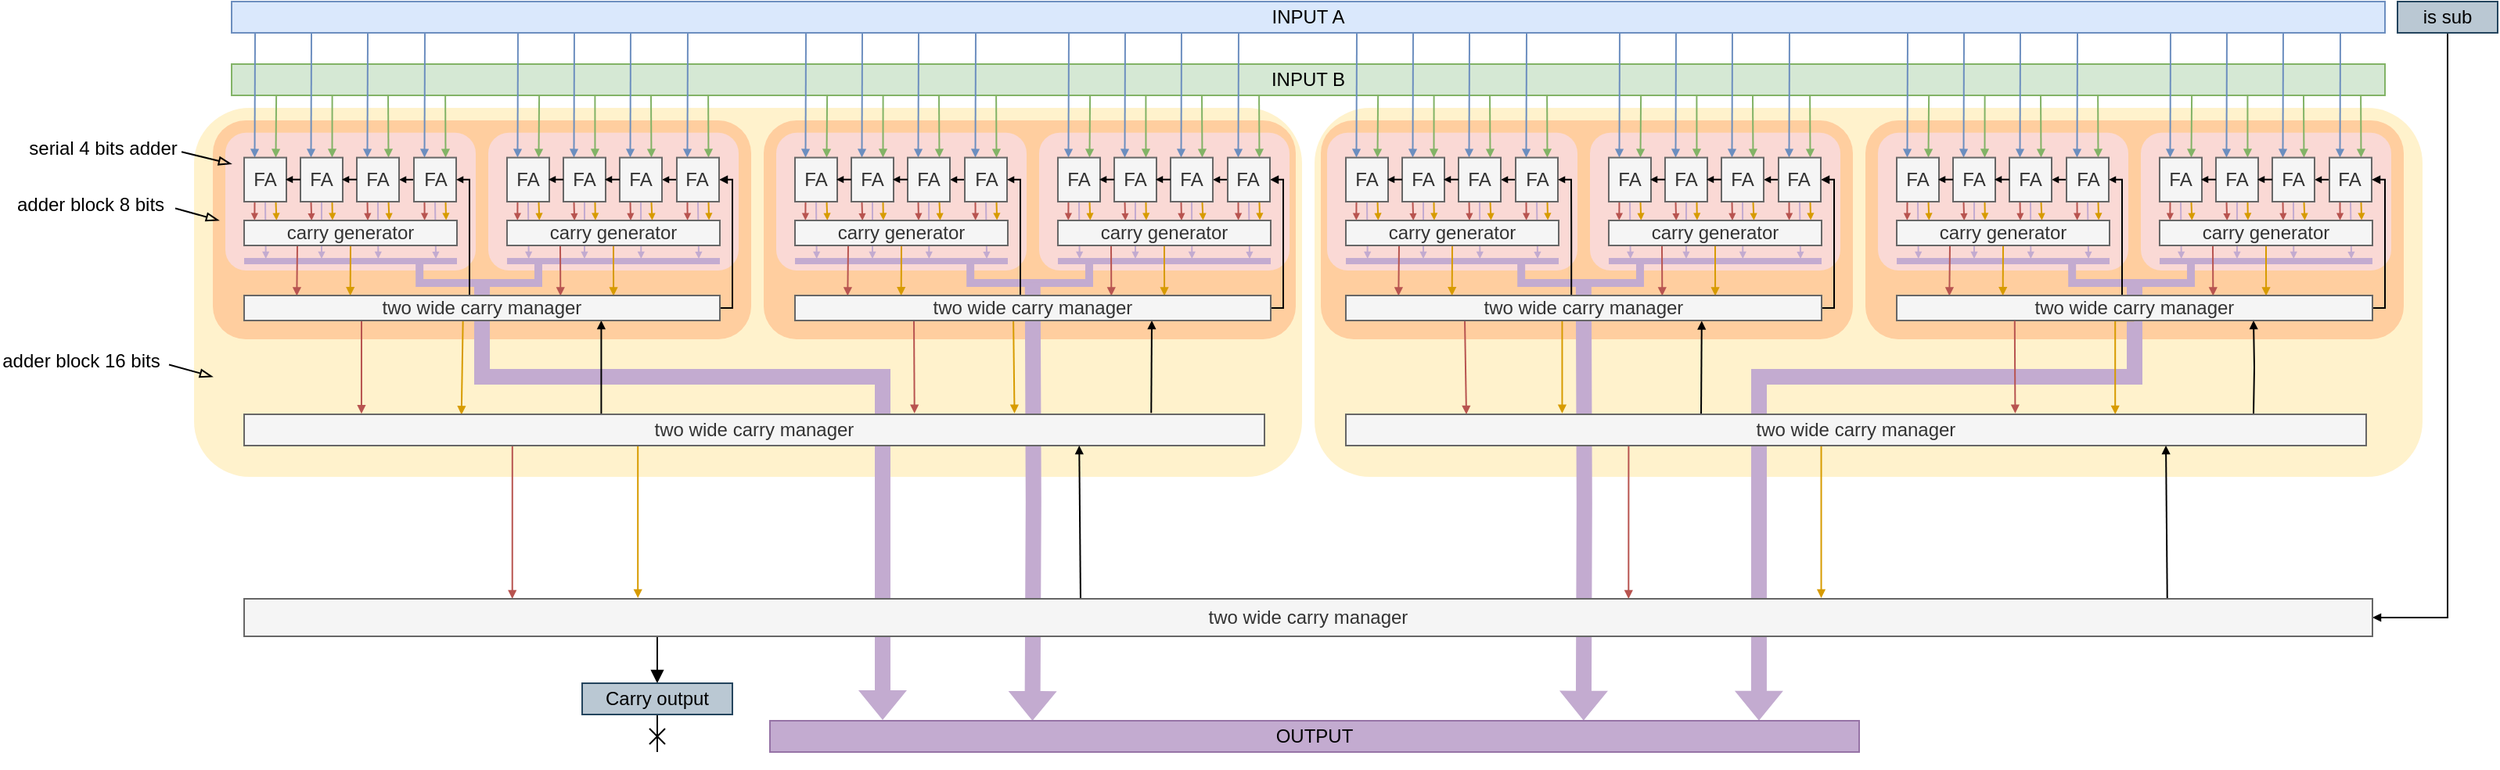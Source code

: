 <mxfile version="13.7.3" type="device"><diagram id="288mDTlNw8uHnEw4nwvR" name="Page-1"><mxGraphModel dx="2354" dy="685" grid="1" gridSize="4" guides="1" tooltips="1" connect="1" arrows="1" fold="1" page="1" pageScale="1" pageWidth="1169" pageHeight="827" math="0" shadow="0"><root><mxCell id="0"/><mxCell id="1" parent="0"/><mxCell id="f7jGs8CYsGlVo9lyp4eq-8" value="" style="rounded=1;whiteSpace=wrap;html=1;fillColor=#fff2cc;strokeColor=none;" vertex="1" parent="1"><mxGeometry x="420" y="88" width="708" height="236" as="geometry"/></mxCell><mxCell id="mZXQYy0Px1PwCzPv0Led-1005" value="" style="rounded=1;whiteSpace=wrap;html=1;fillColor=#fff2cc;strokeColor=none;" parent="1" vertex="1"><mxGeometry x="-296" y="88" width="708" height="236" as="geometry"/></mxCell><mxCell id="mZXQYy0Px1PwCzPv0Led-808" value="" style="rounded=1;whiteSpace=wrap;html=1;strokeColor=none;fillColor=#FFCE9F;" parent="1" vertex="1"><mxGeometry x="772" y="96" width="344" height="140" as="geometry"/></mxCell><mxCell id="f6qrLqtlbycaXT5ILgiw-83" value="" style="rounded=1;whiteSpace=wrap;html=1;fillColor=#fad9d5;strokeColor=none;" parent="1" vertex="1"><mxGeometry x="780" y="103.9" width="160" height="88.1" as="geometry"/></mxCell><mxCell id="f6qrLqtlbycaXT5ILgiw-82" value="" style="rounded=1;whiteSpace=wrap;html=1;fillColor=#fad9d5;strokeColor=none;" parent="1" vertex="1"><mxGeometry x="948" y="103.9" width="160" height="88.1" as="geometry"/></mxCell><mxCell id="mZXQYy0Px1PwCzPv0Led-1" value="INPUT A" style="rounded=0;whiteSpace=wrap;html=1;fillColor=#dae8fc;strokeColor=#6c8ebf;" parent="1" vertex="1"><mxGeometry x="-272" y="20" width="1376" height="20" as="geometry"/></mxCell><mxCell id="mZXQYy0Px1PwCzPv0Led-23" value="INPUT B" style="rounded=0;whiteSpace=wrap;html=1;fillColor=#d5e8d4;strokeColor=#82b366;" parent="1" vertex="1"><mxGeometry x="-272" y="60" width="1376" height="20" as="geometry"/></mxCell><mxCell id="f6qrLqtlbycaXT5ILgiw-310" style="edgeStyle=orthogonalEdgeStyle;rounded=0;orthogonalLoop=1;jettySize=auto;html=1;exitX=0.5;exitY=1;exitDx=0;exitDy=0;entryX=1;entryY=0.5;entryDx=0;entryDy=0;endArrow=block;endFill=1;strokeColor=#000000;fillColor=#C3ABD0;endSize=3;" parent="1" source="mZXQYy0Px1PwCzPv0Led-24" target="mZXQYy0Px1PwCzPv0Led-988" edge="1"><mxGeometry relative="1" as="geometry"><Array as="points"><mxPoint x="1144" y="414"/></Array></mxGeometry></mxCell><mxCell id="mZXQYy0Px1PwCzPv0Led-24" value="is sub" style="rounded=0;whiteSpace=wrap;html=1;fillColor=#bac8d3;strokeColor=#23445d;" parent="1" vertex="1"><mxGeometry x="1112" y="20" width="64" height="20" as="geometry"/></mxCell><mxCell id="mZXQYy0Px1PwCzPv0Led-28" style="edgeStyle=orthogonalEdgeStyle;rounded=0;orthogonalLoop=1;jettySize=auto;html=1;entryX=0.25;entryY=0;entryDx=0;entryDy=0;strokeColor=#6c8ebf;fillColor=#dae8fc;endSize=3;endArrow=block;endFill=1;" parent="1" target="mZXQYy0Px1PwCzPv0Led-25" edge="1"><mxGeometry relative="1" as="geometry"><mxPoint x="1075.49" y="40" as="sourcePoint"/><Array as="points"><mxPoint x="1075.49" y="40"/><mxPoint x="1075.49" y="80"/></Array></mxGeometry></mxCell><mxCell id="mZXQYy0Px1PwCzPv0Led-87" style="edgeStyle=orthogonalEdgeStyle;rounded=0;orthogonalLoop=1;jettySize=auto;html=1;exitX=0.982;exitY=1.005;exitDx=0;exitDy=0;entryX=0.75;entryY=0;entryDx=0;entryDy=0;strokeColor=#82b366;exitPerimeter=0;fillColor=#d5e8d4;endSize=3;endArrow=block;endFill=1;" parent="1" target="mZXQYy0Px1PwCzPv0Led-25" edge="1"><mxGeometry relative="1" as="geometry"><mxPoint x="1088.55" y="80.1" as="sourcePoint"/></mxGeometry></mxCell><mxCell id="f6qrLqtlbycaXT5ILgiw-4" style="edgeStyle=orthogonalEdgeStyle;rounded=0;orthogonalLoop=1;jettySize=auto;html=1;exitX=0;exitY=0.5;exitDx=0;exitDy=0;entryX=1;entryY=0.5;entryDx=0;entryDy=0;endSize=2;endArrow=block;endFill=1;" parent="1" source="mZXQYy0Px1PwCzPv0Led-25" target="mZXQYy0Px1PwCzPv0Led-134" edge="1"><mxGeometry relative="1" as="geometry"/></mxCell><mxCell id="f6qrLqtlbycaXT5ILgiw-23" style="edgeStyle=orthogonalEdgeStyle;rounded=0;orthogonalLoop=1;jettySize=auto;html=1;exitX=0.25;exitY=1;exitDx=0;exitDy=0;entryX=0.848;entryY=-0.009;entryDx=0;entryDy=0;entryPerimeter=0;endSize=2;strokeColor=#B85450;endArrow=block;endFill=1;" parent="1" source="mZXQYy0Px1PwCzPv0Led-25" target="f6qrLqtlbycaXT5ILgiw-7" edge="1"><mxGeometry relative="1" as="geometry"/></mxCell><mxCell id="f6qrLqtlbycaXT5ILgiw-24" style="edgeStyle=orthogonalEdgeStyle;rounded=0;orthogonalLoop=1;jettySize=auto;html=1;exitX=0.75;exitY=1;exitDx=0;exitDy=0;entryX=0.949;entryY=-0.014;entryDx=0;entryDy=0;entryPerimeter=0;endSize=2;strokeColor=#D79B00;endArrow=block;endFill=1;" parent="1" source="mZXQYy0Px1PwCzPv0Led-25" target="f6qrLqtlbycaXT5ILgiw-7" edge="1"><mxGeometry relative="1" as="geometry"/></mxCell><mxCell id="f6qrLqtlbycaXT5ILgiw-38" style="edgeStyle=orthogonalEdgeStyle;rounded=0;orthogonalLoop=1;jettySize=auto;html=1;exitX=0.5;exitY=1;exitDx=0;exitDy=0;entryX=0.901;entryY=0.137;entryDx=0;entryDy=0;entryPerimeter=0;endSize=2;strokeColor=#C3ABD0;endArrow=block;endFill=1;" parent="1" source="mZXQYy0Px1PwCzPv0Led-25" target="mZXQYy0Px1PwCzPv0Led-578" edge="1"><mxGeometry relative="1" as="geometry"/></mxCell><mxCell id="mZXQYy0Px1PwCzPv0Led-25" value="FA" style="rounded=0;whiteSpace=wrap;html=1;fillColor=#f5f5f5;strokeColor=#666666;fontColor=#333333;" parent="1" vertex="1"><mxGeometry x="1068.49" y="119.8" width="27" height="28.2" as="geometry"/></mxCell><mxCell id="mZXQYy0Px1PwCzPv0Led-129" style="edgeStyle=orthogonalEdgeStyle;rounded=0;orthogonalLoop=1;jettySize=auto;html=1;entryX=0.25;entryY=0;entryDx=0;entryDy=0;strokeColor=#6c8ebf;fillColor=#dae8fc;endSize=3;endArrow=block;endFill=1;" parent="1" target="mZXQYy0Px1PwCzPv0Led-134" edge="1"><mxGeometry relative="1" as="geometry"><mxPoint x="1038.99" y="40" as="sourcePoint"/><Array as="points"><mxPoint x="1038.99" y="40"/><mxPoint x="1038.99" y="80"/></Array></mxGeometry></mxCell><mxCell id="mZXQYy0Px1PwCzPv0Led-130" style="edgeStyle=orthogonalEdgeStyle;rounded=0;orthogonalLoop=1;jettySize=auto;html=1;entryX=0.75;entryY=0;entryDx=0;entryDy=0;strokeColor=#82b366;fillColor=#d5e8d4;endSize=3;endArrow=block;endFill=1;" parent="1" target="mZXQYy0Px1PwCzPv0Led-134" edge="1"><mxGeometry relative="1" as="geometry"><mxPoint x="1051.99" y="80" as="sourcePoint"/></mxGeometry></mxCell><mxCell id="f6qrLqtlbycaXT5ILgiw-22" style="edgeStyle=orthogonalEdgeStyle;rounded=0;orthogonalLoop=1;jettySize=auto;html=1;exitX=0.25;exitY=1;exitDx=0;exitDy=0;entryX=0.581;entryY=-0.003;entryDx=0;entryDy=0;entryPerimeter=0;endSize=2;strokeColor=#B85450;endArrow=block;endFill=1;" parent="1" source="mZXQYy0Px1PwCzPv0Led-134" target="f6qrLqtlbycaXT5ILgiw-7" edge="1"><mxGeometry relative="1" as="geometry"/></mxCell><mxCell id="f6qrLqtlbycaXT5ILgiw-25" style="edgeStyle=orthogonalEdgeStyle;rounded=0;orthogonalLoop=1;jettySize=auto;html=1;exitX=0.75;exitY=1;exitDx=0;exitDy=0;entryX=0.682;entryY=-0.006;entryDx=0;entryDy=0;entryPerimeter=0;endSize=2;strokeColor=#D79B00;endArrow=block;endFill=1;" parent="1" source="mZXQYy0Px1PwCzPv0Led-134" target="f6qrLqtlbycaXT5ILgiw-7" edge="1"><mxGeometry relative="1" as="geometry"/></mxCell><mxCell id="f6qrLqtlbycaXT5ILgiw-37" style="edgeStyle=orthogonalEdgeStyle;rounded=0;orthogonalLoop=1;jettySize=auto;html=1;exitX=0.5;exitY=1;exitDx=0;exitDy=0;entryX=0.63;entryY=0.124;entryDx=0;entryDy=0;entryPerimeter=0;endSize=2;strokeColor=#C3ABD0;endArrow=block;endFill=1;" parent="1" source="mZXQYy0Px1PwCzPv0Led-134" target="mZXQYy0Px1PwCzPv0Led-578" edge="1"><mxGeometry relative="1" as="geometry"/></mxCell><mxCell id="mZXQYy0Px1PwCzPv0Led-134" value="FA" style="rounded=0;whiteSpace=wrap;html=1;fillColor=#f5f5f5;strokeColor=#666666;fontColor=#333333;" parent="1" vertex="1"><mxGeometry x="1031.99" y="119.8" width="27" height="28.2" as="geometry"/></mxCell><mxCell id="mZXQYy0Px1PwCzPv0Led-240" style="edgeStyle=orthogonalEdgeStyle;rounded=0;orthogonalLoop=1;jettySize=auto;html=1;entryX=0.25;entryY=0;entryDx=0;entryDy=0;strokeColor=#6c8ebf;fillColor=#dae8fc;endSize=3;endArrow=block;endFill=1;" parent="1" target="mZXQYy0Px1PwCzPv0Led-245" edge="1"><mxGeometry relative="1" as="geometry"><mxPoint x="1002.99" y="40" as="sourcePoint"/><Array as="points"><mxPoint x="1002.99" y="40"/><mxPoint x="1002.99" y="80"/></Array></mxGeometry></mxCell><mxCell id="mZXQYy0Px1PwCzPv0Led-241" style="edgeStyle=orthogonalEdgeStyle;rounded=0;orthogonalLoop=1;jettySize=auto;html=1;entryX=0.75;entryY=0;entryDx=0;entryDy=0;strokeColor=#82b366;fillColor=#d5e8d4;endSize=3;endArrow=block;endFill=1;" parent="1" target="mZXQYy0Px1PwCzPv0Led-245" edge="1"><mxGeometry relative="1" as="geometry"><mxPoint x="1017.99" y="80" as="sourcePoint"/></mxGeometry></mxCell><mxCell id="f6qrLqtlbycaXT5ILgiw-21" style="edgeStyle=orthogonalEdgeStyle;rounded=0;orthogonalLoop=1;jettySize=auto;html=1;exitX=0.25;exitY=1;exitDx=0;exitDy=0;entryX=0.317;entryY=0;entryDx=0;entryDy=0;entryPerimeter=0;endSize=2;strokeColor=#B85450;endArrow=block;endFill=1;" parent="1" source="mZXQYy0Px1PwCzPv0Led-245" target="f6qrLqtlbycaXT5ILgiw-7" edge="1"><mxGeometry relative="1" as="geometry"/></mxCell><mxCell id="f6qrLqtlbycaXT5ILgiw-26" style="edgeStyle=orthogonalEdgeStyle;rounded=0;orthogonalLoop=1;jettySize=auto;html=1;exitX=0.75;exitY=1;exitDx=0;exitDy=0;entryX=0.415;entryY=-0.011;entryDx=0;entryDy=0;entryPerimeter=0;endSize=2;strokeColor=#D79B00;endArrow=block;endFill=1;" parent="1" source="mZXQYy0Px1PwCzPv0Led-245" target="f6qrLqtlbycaXT5ILgiw-7" edge="1"><mxGeometry relative="1" as="geometry"/></mxCell><mxCell id="f6qrLqtlbycaXT5ILgiw-35" style="edgeStyle=orthogonalEdgeStyle;rounded=0;orthogonalLoop=1;jettySize=auto;html=1;exitX=0.5;exitY=1;exitDx=0;exitDy=0;entryX=0.364;entryY=0.138;entryDx=0;entryDy=0;entryPerimeter=0;endSize=2;strokeColor=#C3ABD0;endArrow=block;endFill=1;" parent="1" source="mZXQYy0Px1PwCzPv0Led-245" target="mZXQYy0Px1PwCzPv0Led-578" edge="1"><mxGeometry relative="1" as="geometry"/></mxCell><mxCell id="mZXQYy0Px1PwCzPv0Led-245" value="FA" style="rounded=0;whiteSpace=wrap;html=1;fillColor=#f5f5f5;strokeColor=#666666;fontColor=#333333;" parent="1" vertex="1"><mxGeometry x="995.99" y="119.8" width="27" height="28.2" as="geometry"/></mxCell><mxCell id="mZXQYy0Px1PwCzPv0Led-276" style="edgeStyle=orthogonalEdgeStyle;rounded=0;orthogonalLoop=1;jettySize=auto;html=1;entryX=0.25;entryY=0;entryDx=0;entryDy=0;strokeColor=#6c8ebf;fillColor=#dae8fc;endSize=3;endArrow=block;endFill=1;" parent="1" target="mZXQYy0Px1PwCzPv0Led-281" edge="1"><mxGeometry relative="1" as="geometry"><mxPoint x="966.99" y="40" as="sourcePoint"/><Array as="points"><mxPoint x="966.99" y="40"/><mxPoint x="966.99" y="80"/></Array></mxGeometry></mxCell><mxCell id="mZXQYy0Px1PwCzPv0Led-277" style="edgeStyle=orthogonalEdgeStyle;rounded=0;orthogonalLoop=1;jettySize=auto;html=1;exitX=0.882;exitY=1.004;exitDx=0;exitDy=0;entryX=0.75;entryY=0;entryDx=0;entryDy=0;strokeColor=#82b366;exitPerimeter=0;fillColor=#d5e8d4;endSize=3;endArrow=block;endFill=1;" parent="1" target="mZXQYy0Px1PwCzPv0Led-281" edge="1"><mxGeometry relative="1" as="geometry"><mxPoint x="980.55" y="80.08" as="sourcePoint"/></mxGeometry></mxCell><mxCell id="f6qrLqtlbycaXT5ILgiw-20" style="edgeStyle=orthogonalEdgeStyle;rounded=0;orthogonalLoop=1;jettySize=auto;html=1;exitX=0.25;exitY=1;exitDx=0;exitDy=0;entryX=0.049;entryY=-0.006;entryDx=0;entryDy=0;entryPerimeter=0;endSize=2;strokeColor=#B85450;endArrow=block;endFill=1;" parent="1" source="mZXQYy0Px1PwCzPv0Led-281" target="f6qrLqtlbycaXT5ILgiw-7" edge="1"><mxGeometry relative="1" as="geometry"/></mxCell><mxCell id="f6qrLqtlbycaXT5ILgiw-27" style="edgeStyle=orthogonalEdgeStyle;rounded=0;orthogonalLoop=1;jettySize=auto;html=1;exitX=0.75;exitY=1;exitDx=0;exitDy=0;entryX=0.152;entryY=-0.009;entryDx=0;entryDy=0;entryPerimeter=0;endSize=2;strokeColor=#D79B00;endArrow=block;endFill=1;" parent="1" source="mZXQYy0Px1PwCzPv0Led-281" target="f6qrLqtlbycaXT5ILgiw-7" edge="1"><mxGeometry relative="1" as="geometry"/></mxCell><mxCell id="f6qrLqtlbycaXT5ILgiw-36" style="edgeStyle=orthogonalEdgeStyle;rounded=0;orthogonalLoop=1;jettySize=auto;html=1;exitX=0.5;exitY=1;exitDx=0;exitDy=0;entryX=0.102;entryY=0.124;entryDx=0;entryDy=0;entryPerimeter=0;endSize=2;strokeColor=#C3ABD0;endArrow=block;endFill=1;" parent="1" source="mZXQYy0Px1PwCzPv0Led-281" target="mZXQYy0Px1PwCzPv0Led-578" edge="1"><mxGeometry relative="1" as="geometry"/></mxCell><mxCell id="mZXQYy0Px1PwCzPv0Led-281" value="FA" style="rounded=0;whiteSpace=wrap;html=1;fillColor=#f5f5f5;strokeColor=#666666;fontColor=#333333;" parent="1" vertex="1"><mxGeometry x="959.99" y="119.8" width="27" height="28.2" as="geometry"/></mxCell><mxCell id="mZXQYy0Px1PwCzPv0Led-1012" style="edgeStyle=orthogonalEdgeStyle;shape=flexArrow;rounded=0;orthogonalLoop=1;jettySize=auto;html=1;strokeColor=none;fillColor=#C3ABD0;entryX=0.908;entryY=0.017;entryDx=0;entryDy=0;entryPerimeter=0;" parent="1" target="mZXQYy0Px1PwCzPv0Led-1006" edge="1"><mxGeometry relative="1" as="geometry"><Array as="points"><mxPoint x="944" y="260"/><mxPoint x="704" y="260"/></Array><mxPoint x="944" y="200" as="sourcePoint"/><mxPoint x="668" y="356" as="targetPoint"/></mxGeometry></mxCell><mxCell id="f6qrLqtlbycaXT5ILgiw-70" style="edgeStyle=orthogonalEdgeStyle;shape=flexArrow;rounded=0;orthogonalLoop=1;jettySize=auto;html=1;startSize=0;endArrow=none;endFill=0;endSize=0;strokeColor=none;width=5;fillColor=#C3ABD0;exitX=0.147;exitY=0.791;exitDx=0;exitDy=0;exitPerimeter=0;" parent="1" source="mZXQYy0Px1PwCzPv0Led-578" edge="1"><mxGeometry relative="1" as="geometry"><mxPoint x="940" y="200" as="targetPoint"/><mxPoint x="980" y="192" as="sourcePoint"/><Array as="points"><mxPoint x="980" y="200"/></Array></mxGeometry></mxCell><mxCell id="mZXQYy0Px1PwCzPv0Led-578" value="" style="rounded=0;whiteSpace=wrap;html=1;strokeColor=none;fillColor=#C3ABD0;" parent="1" vertex="1"><mxGeometry x="959.99" y="184" width="136" height="4" as="geometry"/></mxCell><mxCell id="f6qrLqtlbycaXT5ILgiw-5" style="edgeStyle=orthogonalEdgeStyle;rounded=0;orthogonalLoop=1;jettySize=auto;html=1;exitX=0;exitY=0.5;exitDx=0;exitDy=0;entryX=1;entryY=0.5;entryDx=0;entryDy=0;endSize=2;endArrow=block;endFill=1;" parent="1" edge="1"><mxGeometry relative="1" as="geometry"><mxPoint x="1031.99" y="133.84" as="sourcePoint"/><mxPoint x="1022.49" y="133.84" as="targetPoint"/></mxGeometry></mxCell><mxCell id="f6qrLqtlbycaXT5ILgiw-6" style="edgeStyle=orthogonalEdgeStyle;rounded=0;orthogonalLoop=1;jettySize=auto;html=1;exitX=0;exitY=0.5;exitDx=0;exitDy=0;entryX=1;entryY=0.5;entryDx=0;entryDy=0;endSize=2;endArrow=block;endFill=1;" parent="1" edge="1"><mxGeometry relative="1" as="geometry"><mxPoint x="995.99" y="133.84" as="sourcePoint"/><mxPoint x="986.49" y="133.84" as="targetPoint"/></mxGeometry></mxCell><mxCell id="f6qrLqtlbycaXT5ILgiw-75" style="edgeStyle=orthogonalEdgeStyle;rounded=0;orthogonalLoop=1;jettySize=auto;html=1;exitX=0.5;exitY=1;exitDx=0;exitDy=0;entryX=0.769;entryY=0.017;entryDx=0;entryDy=0;entryPerimeter=0;startSize=6;endArrow=block;endFill=1;endSize=3;strokeColor=#D79B00;fillColor=#C3ABD0;" parent="1" source="f6qrLqtlbycaXT5ILgiw-7" edge="1"><mxGeometry relative="1" as="geometry"><mxPoint x="1028.038" y="208.272" as="targetPoint"/></mxGeometry></mxCell><mxCell id="f6qrLqtlbycaXT5ILgiw-76" style="edgeStyle=orthogonalEdgeStyle;rounded=0;orthogonalLoop=1;jettySize=auto;html=1;exitX=0.25;exitY=1;exitDx=0;exitDy=0;entryX=0.653;entryY=0.014;entryDx=0;entryDy=0;entryPerimeter=0;startSize=6;endArrow=block;endFill=1;endSize=3;fillColor=#C3ABD0;strokeColor=#B85450;" parent="1" source="f6qrLqtlbycaXT5ILgiw-7" edge="1"><mxGeometry relative="1" as="geometry"><mxPoint x="994.166" y="208.224" as="targetPoint"/></mxGeometry></mxCell><mxCell id="PH2yOi8P9to3KIeRxddR-2" style="edgeStyle=orthogonalEdgeStyle;rounded=0;orthogonalLoop=1;jettySize=auto;html=1;entryX=1;entryY=0.5;entryDx=0;entryDy=0;endArrow=block;endFill=1;endSize=3;" parent="1" source="mZXQYy0Px1PwCzPv0Led-577" target="mZXQYy0Px1PwCzPv0Led-25" edge="1"><mxGeometry relative="1" as="geometry"><Array as="points"><mxPoint x="1104" y="216"/><mxPoint x="1104" y="134"/></Array></mxGeometry></mxCell><mxCell id="f6qrLqtlbycaXT5ILgiw-7" value="carry generator" style="rounded=0;whiteSpace=wrap;html=1;fillColor=#f5f5f5;strokeColor=#666666;fontColor=#333333;" parent="1" vertex="1"><mxGeometry x="959.99" y="160" width="136" height="16" as="geometry"/></mxCell><mxCell id="f6qrLqtlbycaXT5ILgiw-39" style="edgeStyle=orthogonalEdgeStyle;rounded=0;orthogonalLoop=1;jettySize=auto;html=1;entryX=0.25;entryY=0;entryDx=0;entryDy=0;strokeColor=#6c8ebf;fillColor=#dae8fc;endSize=3;endArrow=block;endFill=1;" parent="1" target="f6qrLqtlbycaXT5ILgiw-45" edge="1"><mxGeometry relative="1" as="geometry"><mxPoint x="907.5" y="40" as="sourcePoint"/><Array as="points"><mxPoint x="907.5" y="40"/><mxPoint x="907.5" y="80"/></Array></mxGeometry></mxCell><mxCell id="f6qrLqtlbycaXT5ILgiw-40" style="edgeStyle=orthogonalEdgeStyle;rounded=0;orthogonalLoop=1;jettySize=auto;html=1;exitX=0.982;exitY=1.005;exitDx=0;exitDy=0;entryX=0.75;entryY=0;entryDx=0;entryDy=0;strokeColor=#82b366;exitPerimeter=0;fillColor=#d5e8d4;endSize=3;endArrow=block;endFill=1;" parent="1" target="f6qrLqtlbycaXT5ILgiw-45" edge="1"><mxGeometry relative="1" as="geometry"><mxPoint x="920.56" y="80.1" as="sourcePoint"/></mxGeometry></mxCell><mxCell id="f6qrLqtlbycaXT5ILgiw-41" style="edgeStyle=orthogonalEdgeStyle;rounded=0;orthogonalLoop=1;jettySize=auto;html=1;exitX=0;exitY=0.5;exitDx=0;exitDy=0;entryX=1;entryY=0.5;entryDx=0;entryDy=0;endSize=2;endArrow=block;endFill=1;" parent="1" source="f6qrLqtlbycaXT5ILgiw-45" target="f6qrLqtlbycaXT5ILgiw-51" edge="1"><mxGeometry relative="1" as="geometry"/></mxCell><mxCell id="f6qrLqtlbycaXT5ILgiw-42" style="edgeStyle=orthogonalEdgeStyle;rounded=0;orthogonalLoop=1;jettySize=auto;html=1;exitX=0.25;exitY=1;exitDx=0;exitDy=0;entryX=0.848;entryY=-0.009;entryDx=0;entryDy=0;entryPerimeter=0;endSize=2;strokeColor=#B85450;endArrow=block;endFill=1;" parent="1" source="f6qrLqtlbycaXT5ILgiw-45" target="f6qrLqtlbycaXT5ILgiw-67" edge="1"><mxGeometry relative="1" as="geometry"/></mxCell><mxCell id="f6qrLqtlbycaXT5ILgiw-43" style="edgeStyle=orthogonalEdgeStyle;rounded=0;orthogonalLoop=1;jettySize=auto;html=1;exitX=0.75;exitY=1;exitDx=0;exitDy=0;entryX=0.949;entryY=-0.014;entryDx=0;entryDy=0;entryPerimeter=0;endSize=2;strokeColor=#D79B00;endArrow=block;endFill=1;" parent="1" source="f6qrLqtlbycaXT5ILgiw-45" target="f6qrLqtlbycaXT5ILgiw-67" edge="1"><mxGeometry relative="1" as="geometry"/></mxCell><mxCell id="f6qrLqtlbycaXT5ILgiw-44" style="edgeStyle=orthogonalEdgeStyle;rounded=0;orthogonalLoop=1;jettySize=auto;html=1;exitX=0.5;exitY=1;exitDx=0;exitDy=0;entryX=0.901;entryY=0.137;entryDx=0;entryDy=0;entryPerimeter=0;endSize=2;strokeColor=#C3ABD0;endArrow=block;endFill=1;" parent="1" source="f6qrLqtlbycaXT5ILgiw-45" target="f6qrLqtlbycaXT5ILgiw-64" edge="1"><mxGeometry relative="1" as="geometry"/></mxCell><mxCell id="f6qrLqtlbycaXT5ILgiw-45" value="FA" style="rounded=0;whiteSpace=wrap;html=1;fillColor=#f5f5f5;strokeColor=#666666;fontColor=#333333;" parent="1" vertex="1"><mxGeometry x="900.5" y="119.8" width="27" height="28.2" as="geometry"/></mxCell><mxCell id="f6qrLqtlbycaXT5ILgiw-46" style="edgeStyle=orthogonalEdgeStyle;rounded=0;orthogonalLoop=1;jettySize=auto;html=1;entryX=0.25;entryY=0;entryDx=0;entryDy=0;strokeColor=#6c8ebf;fillColor=#dae8fc;endSize=3;endArrow=block;endFill=1;" parent="1" target="f6qrLqtlbycaXT5ILgiw-51" edge="1"><mxGeometry relative="1" as="geometry"><mxPoint x="871" y="40" as="sourcePoint"/><Array as="points"><mxPoint x="871" y="40"/><mxPoint x="871" y="80"/></Array></mxGeometry></mxCell><mxCell id="f6qrLqtlbycaXT5ILgiw-47" style="edgeStyle=orthogonalEdgeStyle;rounded=0;orthogonalLoop=1;jettySize=auto;html=1;entryX=0.75;entryY=0;entryDx=0;entryDy=0;strokeColor=#82b366;fillColor=#d5e8d4;endSize=3;endArrow=block;endFill=1;" parent="1" target="f6qrLqtlbycaXT5ILgiw-51" edge="1"><mxGeometry relative="1" as="geometry"><mxPoint x="884.0" y="80" as="sourcePoint"/></mxGeometry></mxCell><mxCell id="f6qrLqtlbycaXT5ILgiw-48" style="edgeStyle=orthogonalEdgeStyle;rounded=0;orthogonalLoop=1;jettySize=auto;html=1;exitX=0.25;exitY=1;exitDx=0;exitDy=0;entryX=0.581;entryY=-0.003;entryDx=0;entryDy=0;entryPerimeter=0;endSize=2;strokeColor=#B85450;endArrow=block;endFill=1;" parent="1" source="f6qrLqtlbycaXT5ILgiw-51" target="f6qrLqtlbycaXT5ILgiw-67" edge="1"><mxGeometry relative="1" as="geometry"/></mxCell><mxCell id="f6qrLqtlbycaXT5ILgiw-49" style="edgeStyle=orthogonalEdgeStyle;rounded=0;orthogonalLoop=1;jettySize=auto;html=1;exitX=0.75;exitY=1;exitDx=0;exitDy=0;entryX=0.682;entryY=-0.006;entryDx=0;entryDy=0;entryPerimeter=0;endSize=2;strokeColor=#D79B00;endArrow=block;endFill=1;" parent="1" source="f6qrLqtlbycaXT5ILgiw-51" target="f6qrLqtlbycaXT5ILgiw-67" edge="1"><mxGeometry relative="1" as="geometry"/></mxCell><mxCell id="f6qrLqtlbycaXT5ILgiw-50" style="edgeStyle=orthogonalEdgeStyle;rounded=0;orthogonalLoop=1;jettySize=auto;html=1;exitX=0.5;exitY=1;exitDx=0;exitDy=0;entryX=0.63;entryY=0.124;entryDx=0;entryDy=0;entryPerimeter=0;endSize=2;strokeColor=#C3ABD0;endArrow=block;endFill=1;" parent="1" source="f6qrLqtlbycaXT5ILgiw-51" target="f6qrLqtlbycaXT5ILgiw-64" edge="1"><mxGeometry relative="1" as="geometry"/></mxCell><mxCell id="f6qrLqtlbycaXT5ILgiw-51" value="FA" style="rounded=0;whiteSpace=wrap;html=1;fillColor=#f5f5f5;strokeColor=#666666;fontColor=#333333;" parent="1" vertex="1"><mxGeometry x="864" y="119.8" width="27" height="28.2" as="geometry"/></mxCell><mxCell id="f6qrLqtlbycaXT5ILgiw-52" style="edgeStyle=orthogonalEdgeStyle;rounded=0;orthogonalLoop=1;jettySize=auto;html=1;entryX=0.25;entryY=0;entryDx=0;entryDy=0;strokeColor=#6c8ebf;fillColor=#dae8fc;endSize=3;endArrow=block;endFill=1;" parent="1" target="f6qrLqtlbycaXT5ILgiw-57" edge="1"><mxGeometry relative="1" as="geometry"><mxPoint x="835" y="40" as="sourcePoint"/><Array as="points"><mxPoint x="835" y="40"/><mxPoint x="835" y="80"/></Array></mxGeometry></mxCell><mxCell id="f6qrLqtlbycaXT5ILgiw-53" style="edgeStyle=orthogonalEdgeStyle;rounded=0;orthogonalLoop=1;jettySize=auto;html=1;entryX=0.75;entryY=0;entryDx=0;entryDy=0;strokeColor=#82b366;fillColor=#d5e8d4;endSize=3;endArrow=block;endFill=1;" parent="1" target="f6qrLqtlbycaXT5ILgiw-57" edge="1"><mxGeometry relative="1" as="geometry"><mxPoint x="850" y="80" as="sourcePoint"/></mxGeometry></mxCell><mxCell id="f6qrLqtlbycaXT5ILgiw-54" style="edgeStyle=orthogonalEdgeStyle;rounded=0;orthogonalLoop=1;jettySize=auto;html=1;exitX=0.25;exitY=1;exitDx=0;exitDy=0;entryX=0.317;entryY=0;entryDx=0;entryDy=0;entryPerimeter=0;endSize=2;strokeColor=#B85450;endArrow=block;endFill=1;" parent="1" source="f6qrLqtlbycaXT5ILgiw-57" target="f6qrLqtlbycaXT5ILgiw-67" edge="1"><mxGeometry relative="1" as="geometry"/></mxCell><mxCell id="f6qrLqtlbycaXT5ILgiw-55" style="edgeStyle=orthogonalEdgeStyle;rounded=0;orthogonalLoop=1;jettySize=auto;html=1;exitX=0.75;exitY=1;exitDx=0;exitDy=0;entryX=0.415;entryY=-0.011;entryDx=0;entryDy=0;entryPerimeter=0;endSize=2;strokeColor=#D79B00;endArrow=block;endFill=1;" parent="1" source="f6qrLqtlbycaXT5ILgiw-57" target="f6qrLqtlbycaXT5ILgiw-67" edge="1"><mxGeometry relative="1" as="geometry"/></mxCell><mxCell id="f6qrLqtlbycaXT5ILgiw-56" style="edgeStyle=orthogonalEdgeStyle;rounded=0;orthogonalLoop=1;jettySize=auto;html=1;exitX=0.5;exitY=1;exitDx=0;exitDy=0;entryX=0.364;entryY=0.138;entryDx=0;entryDy=0;entryPerimeter=0;endSize=2;strokeColor=#C3ABD0;endArrow=block;endFill=1;" parent="1" source="f6qrLqtlbycaXT5ILgiw-57" target="f6qrLqtlbycaXT5ILgiw-64" edge="1"><mxGeometry relative="1" as="geometry"/></mxCell><mxCell id="f6qrLqtlbycaXT5ILgiw-57" value="FA" style="rounded=0;whiteSpace=wrap;html=1;fillColor=#f5f5f5;strokeColor=#666666;fontColor=#333333;" parent="1" vertex="1"><mxGeometry x="828" y="119.8" width="27" height="28.2" as="geometry"/></mxCell><mxCell id="f6qrLqtlbycaXT5ILgiw-58" style="edgeStyle=orthogonalEdgeStyle;rounded=0;orthogonalLoop=1;jettySize=auto;html=1;entryX=0.25;entryY=0;entryDx=0;entryDy=0;strokeColor=#6c8ebf;fillColor=#dae8fc;endSize=3;endArrow=block;endFill=1;" parent="1" target="f6qrLqtlbycaXT5ILgiw-63" edge="1"><mxGeometry relative="1" as="geometry"><mxPoint x="799.0" y="40" as="sourcePoint"/><Array as="points"><mxPoint x="799" y="40"/><mxPoint x="799" y="80"/></Array></mxGeometry></mxCell><mxCell id="f6qrLqtlbycaXT5ILgiw-59" style="edgeStyle=orthogonalEdgeStyle;rounded=0;orthogonalLoop=1;jettySize=auto;html=1;exitX=0.882;exitY=1.004;exitDx=0;exitDy=0;entryX=0.75;entryY=0;entryDx=0;entryDy=0;strokeColor=#82b366;exitPerimeter=0;fillColor=#d5e8d4;endSize=3;endArrow=block;endFill=1;" parent="1" target="f6qrLqtlbycaXT5ILgiw-63" edge="1"><mxGeometry relative="1" as="geometry"><mxPoint x="812.56" y="80.08" as="sourcePoint"/></mxGeometry></mxCell><mxCell id="f6qrLqtlbycaXT5ILgiw-60" style="edgeStyle=orthogonalEdgeStyle;rounded=0;orthogonalLoop=1;jettySize=auto;html=1;exitX=0.25;exitY=1;exitDx=0;exitDy=0;entryX=0.049;entryY=-0.006;entryDx=0;entryDy=0;entryPerimeter=0;endSize=2;strokeColor=#B85450;endArrow=block;endFill=1;" parent="1" source="f6qrLqtlbycaXT5ILgiw-63" target="f6qrLqtlbycaXT5ILgiw-67" edge="1"><mxGeometry relative="1" as="geometry"/></mxCell><mxCell id="f6qrLqtlbycaXT5ILgiw-61" style="edgeStyle=orthogonalEdgeStyle;rounded=0;orthogonalLoop=1;jettySize=auto;html=1;exitX=0.75;exitY=1;exitDx=0;exitDy=0;entryX=0.152;entryY=-0.009;entryDx=0;entryDy=0;entryPerimeter=0;endSize=2;strokeColor=#D79B00;endArrow=block;endFill=1;" parent="1" source="f6qrLqtlbycaXT5ILgiw-63" target="f6qrLqtlbycaXT5ILgiw-67" edge="1"><mxGeometry relative="1" as="geometry"/></mxCell><mxCell id="f6qrLqtlbycaXT5ILgiw-62" style="edgeStyle=orthogonalEdgeStyle;rounded=0;orthogonalLoop=1;jettySize=auto;html=1;exitX=0.5;exitY=1;exitDx=0;exitDy=0;entryX=0.102;entryY=0.124;entryDx=0;entryDy=0;entryPerimeter=0;endSize=2;fillColor=#d0cee2;strokeColor=#C3ABD0;endArrow=block;endFill=1;" parent="1" source="f6qrLqtlbycaXT5ILgiw-63" target="f6qrLqtlbycaXT5ILgiw-64" edge="1"><mxGeometry relative="1" as="geometry"/></mxCell><mxCell id="f6qrLqtlbycaXT5ILgiw-63" value="FA" style="rounded=0;whiteSpace=wrap;html=1;fillColor=#f5f5f5;strokeColor=#666666;fontColor=#333333;" parent="1" vertex="1"><mxGeometry x="792" y="119.8" width="27" height="28.2" as="geometry"/></mxCell><mxCell id="f6qrLqtlbycaXT5ILgiw-69" style="edgeStyle=orthogonalEdgeStyle;rounded=0;orthogonalLoop=1;jettySize=auto;html=1;shape=flexArrow;strokeColor=none;startSize=0;endSize=0;endArrow=none;endFill=0;width=5;fillColor=#C3ABD0;exitX=0.824;exitY=0.821;exitDx=0;exitDy=0;exitPerimeter=0;" parent="1" source="f6qrLqtlbycaXT5ILgiw-64" edge="1"><mxGeometry relative="1" as="geometry"><mxPoint x="944" y="200" as="targetPoint"/><mxPoint x="924" y="187" as="sourcePoint"/><Array as="points"><mxPoint x="904" y="200"/></Array></mxGeometry></mxCell><mxCell id="f6qrLqtlbycaXT5ILgiw-64" value="" style="rounded=0;whiteSpace=wrap;html=1;strokeColor=none;fillColor=#C3ABD0;" parent="1" vertex="1"><mxGeometry x="792" y="184" width="136" height="4" as="geometry"/></mxCell><mxCell id="f6qrLqtlbycaXT5ILgiw-65" style="edgeStyle=orthogonalEdgeStyle;rounded=0;orthogonalLoop=1;jettySize=auto;html=1;exitX=0;exitY=0.5;exitDx=0;exitDy=0;entryX=1;entryY=0.5;entryDx=0;entryDy=0;endSize=2;endArrow=block;endFill=1;" parent="1" edge="1"><mxGeometry relative="1" as="geometry"><mxPoint x="864.0" y="133.84" as="sourcePoint"/><mxPoint x="854.5" y="133.84" as="targetPoint"/></mxGeometry></mxCell><mxCell id="f6qrLqtlbycaXT5ILgiw-66" style="edgeStyle=orthogonalEdgeStyle;rounded=0;orthogonalLoop=1;jettySize=auto;html=1;exitX=0;exitY=0.5;exitDx=0;exitDy=0;entryX=1;entryY=0.5;entryDx=0;entryDy=0;endSize=2;endArrow=block;endFill=1;" parent="1" edge="1"><mxGeometry relative="1" as="geometry"><mxPoint x="828" y="133.84" as="sourcePoint"/><mxPoint x="818.5" y="133.84" as="targetPoint"/></mxGeometry></mxCell><mxCell id="f6qrLqtlbycaXT5ILgiw-71" style="edgeStyle=orthogonalEdgeStyle;rounded=0;orthogonalLoop=1;jettySize=auto;html=1;exitX=0.25;exitY=1;exitDx=0;exitDy=0;entryX=0.117;entryY=0.017;entryDx=0;entryDy=0;entryPerimeter=0;endArrow=block;endFill=1;fillColor=#C3ABD0;endSize=3;strokeColor=#B85450;startSize=6;" parent="1" source="f6qrLqtlbycaXT5ILgiw-67" edge="1"><mxGeometry relative="1" as="geometry"><mxPoint x="825.664" y="208.272" as="targetPoint"/></mxGeometry></mxCell><mxCell id="f6qrLqtlbycaXT5ILgiw-73" style="edgeStyle=orthogonalEdgeStyle;rounded=0;orthogonalLoop=1;jettySize=auto;html=1;exitX=0.5;exitY=1;exitDx=0;exitDy=0;entryX=0.234;entryY=0.007;entryDx=0;entryDy=0;entryPerimeter=0;startSize=6;endArrow=block;endFill=1;endSize=3;fillColor=#C3ABD0;strokeColor=#D79B00;" parent="1" source="f6qrLqtlbycaXT5ILgiw-67" edge="1"><mxGeometry relative="1" as="geometry"><mxPoint x="859.828" y="208.112" as="targetPoint"/></mxGeometry></mxCell><mxCell id="f6qrLqtlbycaXT5ILgiw-79" style="edgeStyle=orthogonalEdgeStyle;rounded=0;orthogonalLoop=1;jettySize=auto;html=1;startSize=6;endArrow=block;endFill=1;endSize=2;fillColor=#C3ABD0;entryX=1;entryY=0.5;entryDx=0;entryDy=0;" parent="1" source="mZXQYy0Px1PwCzPv0Led-577" target="f6qrLqtlbycaXT5ILgiw-45" edge="1"><mxGeometry relative="1" as="geometry"><mxPoint x="932" y="134" as="targetPoint"/><Array as="points"><mxPoint x="928" y="212"/><mxPoint x="936" y="212"/><mxPoint x="936" y="134"/></Array></mxGeometry></mxCell><mxCell id="f6qrLqtlbycaXT5ILgiw-67" value="carry generator" style="rounded=0;whiteSpace=wrap;html=1;fillColor=#f5f5f5;strokeColor=#666666;fontColor=#333333;" parent="1" vertex="1"><mxGeometry x="792" y="160" width="136" height="16" as="geometry"/></mxCell><mxCell id="PH2yOi8P9to3KIeRxddR-6" style="edgeStyle=orthogonalEdgeStyle;rounded=0;orthogonalLoop=1;jettySize=auto;html=1;exitX=0.499;exitY=1.006;exitDx=0;exitDy=0;endArrow=block;endFill=1;endSize=3;exitPerimeter=0;strokeColor=#D79B00;entryX=0.754;entryY=-0.003;entryDx=0;entryDy=0;entryPerimeter=0;" parent="1" source="mZXQYy0Px1PwCzPv0Led-577" target="f7jGs8CYsGlVo9lyp4eq-7" edge="1"><mxGeometry relative="1" as="geometry"><mxPoint x="933" y="280" as="targetPoint"/><Array as="points"><mxPoint x="932" y="224"/></Array></mxGeometry></mxCell><mxCell id="PH2yOi8P9to3KIeRxddR-9" style="edgeStyle=orthogonalEdgeStyle;rounded=0;orthogonalLoop=1;jettySize=auto;html=1;exitX=0.75;exitY=1;exitDx=0;exitDy=0;endArrow=block;endFill=1;endSize=3;entryX=0.75;entryY=1;entryDx=0;entryDy=0;" parent="1" target="mZXQYy0Px1PwCzPv0Led-577" edge="1"><mxGeometry relative="1" as="geometry"><mxPoint x="1020" y="284" as="sourcePoint"/></mxGeometry></mxCell><mxCell id="mZXQYy0Px1PwCzPv0Led-577" value="two wide carry manager" style="rounded=0;whiteSpace=wrap;html=1;fillColor=#f5f5f5;strokeColor=#666666;fontColor=#333333;" parent="1" vertex="1"><mxGeometry x="792" y="208" width="304" height="16" as="geometry"/></mxCell><mxCell id="f6qrLqtlbycaXT5ILgiw-88" value="" style="rounded=1;whiteSpace=wrap;html=1;strokeColor=none;fillColor=#FFCE9F;" parent="1" vertex="1"><mxGeometry x="424" y="96" width="340" height="140" as="geometry"/></mxCell><mxCell id="f6qrLqtlbycaXT5ILgiw-89" value="" style="rounded=1;whiteSpace=wrap;html=1;fillColor=#fad9d5;strokeColor=none;" parent="1" vertex="1"><mxGeometry x="428" y="103.9" width="160" height="88.1" as="geometry"/></mxCell><mxCell id="f6qrLqtlbycaXT5ILgiw-90" value="" style="rounded=1;whiteSpace=wrap;html=1;fillColor=#fad9d5;strokeColor=none;" parent="1" vertex="1"><mxGeometry x="596" y="103.9" width="160" height="88.1" as="geometry"/></mxCell><mxCell id="f6qrLqtlbycaXT5ILgiw-91" style="edgeStyle=orthogonalEdgeStyle;rounded=0;orthogonalLoop=1;jettySize=auto;html=1;entryX=0.25;entryY=0;entryDx=0;entryDy=0;strokeColor=#6c8ebf;fillColor=#dae8fc;endSize=3;endArrow=block;endFill=1;" parent="1" target="f6qrLqtlbycaXT5ILgiw-97" edge="1"><mxGeometry relative="1" as="geometry"><mxPoint x="723.49" y="40" as="sourcePoint"/><Array as="points"><mxPoint x="723.49" y="40"/><mxPoint x="723.49" y="80"/></Array></mxGeometry></mxCell><mxCell id="f6qrLqtlbycaXT5ILgiw-92" style="edgeStyle=orthogonalEdgeStyle;rounded=0;orthogonalLoop=1;jettySize=auto;html=1;exitX=0.982;exitY=1.005;exitDx=0;exitDy=0;entryX=0.75;entryY=0;entryDx=0;entryDy=0;strokeColor=#82b366;exitPerimeter=0;fillColor=#d5e8d4;endSize=3;endArrow=block;endFill=1;" parent="1" target="f6qrLqtlbycaXT5ILgiw-97" edge="1"><mxGeometry relative="1" as="geometry"><mxPoint x="736.55" y="80.1" as="sourcePoint"/></mxGeometry></mxCell><mxCell id="f6qrLqtlbycaXT5ILgiw-93" style="edgeStyle=orthogonalEdgeStyle;rounded=0;orthogonalLoop=1;jettySize=auto;html=1;exitX=0;exitY=0.5;exitDx=0;exitDy=0;entryX=1;entryY=0.5;entryDx=0;entryDy=0;endSize=2;endArrow=block;endFill=1;" parent="1" source="f6qrLqtlbycaXT5ILgiw-97" target="f6qrLqtlbycaXT5ILgiw-103" edge="1"><mxGeometry relative="1" as="geometry"/></mxCell><mxCell id="f6qrLqtlbycaXT5ILgiw-94" style="edgeStyle=orthogonalEdgeStyle;rounded=0;orthogonalLoop=1;jettySize=auto;html=1;exitX=0.25;exitY=1;exitDx=0;exitDy=0;entryX=0.848;entryY=-0.009;entryDx=0;entryDy=0;entryPerimeter=0;endSize=2;strokeColor=#B85450;endArrow=block;endFill=1;" parent="1" source="f6qrLqtlbycaXT5ILgiw-97" target="f6qrLqtlbycaXT5ILgiw-124" edge="1"><mxGeometry relative="1" as="geometry"/></mxCell><mxCell id="f6qrLqtlbycaXT5ILgiw-95" style="edgeStyle=orthogonalEdgeStyle;rounded=0;orthogonalLoop=1;jettySize=auto;html=1;exitX=0.75;exitY=1;exitDx=0;exitDy=0;entryX=0.949;entryY=-0.014;entryDx=0;entryDy=0;entryPerimeter=0;endSize=2;strokeColor=#D79B00;endArrow=block;endFill=1;" parent="1" source="f6qrLqtlbycaXT5ILgiw-97" target="f6qrLqtlbycaXT5ILgiw-124" edge="1"><mxGeometry relative="1" as="geometry"/></mxCell><mxCell id="f6qrLqtlbycaXT5ILgiw-96" style="edgeStyle=orthogonalEdgeStyle;rounded=0;orthogonalLoop=1;jettySize=auto;html=1;exitX=0.5;exitY=1;exitDx=0;exitDy=0;entryX=0.901;entryY=0.137;entryDx=0;entryDy=0;entryPerimeter=0;endSize=2;strokeColor=#C3ABD0;endArrow=block;endFill=1;" parent="1" source="f6qrLqtlbycaXT5ILgiw-97" target="f6qrLqtlbycaXT5ILgiw-118" edge="1"><mxGeometry relative="1" as="geometry"/></mxCell><mxCell id="f6qrLqtlbycaXT5ILgiw-317" style="edgeStyle=orthogonalEdgeStyle;rounded=0;orthogonalLoop=1;jettySize=auto;html=1;entryX=1;entryY=0.5;entryDx=0;entryDy=0;endArrow=block;endFill=1;endSize=3;strokeColor=#000000;fillColor=#C3ABD0;" parent="1" target="f6qrLqtlbycaXT5ILgiw-97" edge="1"><mxGeometry relative="1" as="geometry"><Array as="points"><mxPoint x="737" y="216"/><mxPoint x="752" y="216"/><mxPoint x="752" y="134"/></Array><mxPoint x="737" y="212" as="sourcePoint"/></mxGeometry></mxCell><mxCell id="f6qrLqtlbycaXT5ILgiw-97" value="FA" style="rounded=0;whiteSpace=wrap;html=1;fillColor=#f5f5f5;strokeColor=#666666;fontColor=#333333;" parent="1" vertex="1"><mxGeometry x="716.49" y="119.8" width="27" height="28.2" as="geometry"/></mxCell><mxCell id="f6qrLqtlbycaXT5ILgiw-98" style="edgeStyle=orthogonalEdgeStyle;rounded=0;orthogonalLoop=1;jettySize=auto;html=1;entryX=0.25;entryY=0;entryDx=0;entryDy=0;strokeColor=#6c8ebf;fillColor=#dae8fc;endSize=3;endArrow=block;endFill=1;" parent="1" target="f6qrLqtlbycaXT5ILgiw-103" edge="1"><mxGeometry relative="1" as="geometry"><mxPoint x="686.99" y="40" as="sourcePoint"/><Array as="points"><mxPoint x="686.99" y="40"/><mxPoint x="686.99" y="80"/></Array></mxGeometry></mxCell><mxCell id="f6qrLqtlbycaXT5ILgiw-99" style="edgeStyle=orthogonalEdgeStyle;rounded=0;orthogonalLoop=1;jettySize=auto;html=1;entryX=0.75;entryY=0;entryDx=0;entryDy=0;strokeColor=#82b366;fillColor=#d5e8d4;endSize=3;endArrow=block;endFill=1;" parent="1" target="f6qrLqtlbycaXT5ILgiw-103" edge="1"><mxGeometry relative="1" as="geometry"><mxPoint x="699.99" y="80" as="sourcePoint"/></mxGeometry></mxCell><mxCell id="f6qrLqtlbycaXT5ILgiw-100" style="edgeStyle=orthogonalEdgeStyle;rounded=0;orthogonalLoop=1;jettySize=auto;html=1;exitX=0.25;exitY=1;exitDx=0;exitDy=0;entryX=0.581;entryY=-0.003;entryDx=0;entryDy=0;entryPerimeter=0;endSize=2;strokeColor=#B85450;endArrow=block;endFill=1;" parent="1" source="f6qrLqtlbycaXT5ILgiw-103" target="f6qrLqtlbycaXT5ILgiw-124" edge="1"><mxGeometry relative="1" as="geometry"/></mxCell><mxCell id="f6qrLqtlbycaXT5ILgiw-101" style="edgeStyle=orthogonalEdgeStyle;rounded=0;orthogonalLoop=1;jettySize=auto;html=1;exitX=0.75;exitY=1;exitDx=0;exitDy=0;entryX=0.682;entryY=-0.006;entryDx=0;entryDy=0;entryPerimeter=0;endSize=2;strokeColor=#D79B00;endArrow=block;endFill=1;" parent="1" source="f6qrLqtlbycaXT5ILgiw-103" target="f6qrLqtlbycaXT5ILgiw-124" edge="1"><mxGeometry relative="1" as="geometry"/></mxCell><mxCell id="f6qrLqtlbycaXT5ILgiw-102" style="edgeStyle=orthogonalEdgeStyle;rounded=0;orthogonalLoop=1;jettySize=auto;html=1;exitX=0.5;exitY=1;exitDx=0;exitDy=0;entryX=0.63;entryY=0.124;entryDx=0;entryDy=0;entryPerimeter=0;endSize=2;strokeColor=#C3ABD0;endArrow=block;endFill=1;" parent="1" source="f6qrLqtlbycaXT5ILgiw-103" target="f6qrLqtlbycaXT5ILgiw-118" edge="1"><mxGeometry relative="1" as="geometry"/></mxCell><mxCell id="f6qrLqtlbycaXT5ILgiw-103" value="FA" style="rounded=0;whiteSpace=wrap;html=1;fillColor=#f5f5f5;strokeColor=#666666;fontColor=#333333;" parent="1" vertex="1"><mxGeometry x="679.99" y="119.8" width="27" height="28.2" as="geometry"/></mxCell><mxCell id="f6qrLqtlbycaXT5ILgiw-104" style="edgeStyle=orthogonalEdgeStyle;rounded=0;orthogonalLoop=1;jettySize=auto;html=1;entryX=0.25;entryY=0;entryDx=0;entryDy=0;strokeColor=#6c8ebf;fillColor=#dae8fc;endSize=3;endArrow=block;endFill=1;" parent="1" target="f6qrLqtlbycaXT5ILgiw-109" edge="1"><mxGeometry relative="1" as="geometry"><mxPoint x="650.99" y="40" as="sourcePoint"/><Array as="points"><mxPoint x="650.99" y="40"/><mxPoint x="650.99" y="80"/></Array></mxGeometry></mxCell><mxCell id="f6qrLqtlbycaXT5ILgiw-105" style="edgeStyle=orthogonalEdgeStyle;rounded=0;orthogonalLoop=1;jettySize=auto;html=1;entryX=0.75;entryY=0;entryDx=0;entryDy=0;strokeColor=#82b366;fillColor=#d5e8d4;endSize=3;endArrow=block;endFill=1;" parent="1" target="f6qrLqtlbycaXT5ILgiw-109" edge="1"><mxGeometry relative="1" as="geometry"><mxPoint x="665.99" y="80" as="sourcePoint"/></mxGeometry></mxCell><mxCell id="f6qrLqtlbycaXT5ILgiw-106" style="edgeStyle=orthogonalEdgeStyle;rounded=0;orthogonalLoop=1;jettySize=auto;html=1;exitX=0.25;exitY=1;exitDx=0;exitDy=0;entryX=0.317;entryY=0;entryDx=0;entryDy=0;entryPerimeter=0;endSize=2;strokeColor=#B85450;endArrow=block;endFill=1;" parent="1" source="f6qrLqtlbycaXT5ILgiw-109" target="f6qrLqtlbycaXT5ILgiw-124" edge="1"><mxGeometry relative="1" as="geometry"/></mxCell><mxCell id="f6qrLqtlbycaXT5ILgiw-107" style="edgeStyle=orthogonalEdgeStyle;rounded=0;orthogonalLoop=1;jettySize=auto;html=1;exitX=0.75;exitY=1;exitDx=0;exitDy=0;entryX=0.415;entryY=-0.011;entryDx=0;entryDy=0;entryPerimeter=0;endSize=2;strokeColor=#D79B00;endArrow=block;endFill=1;" parent="1" source="f6qrLqtlbycaXT5ILgiw-109" target="f6qrLqtlbycaXT5ILgiw-124" edge="1"><mxGeometry relative="1" as="geometry"/></mxCell><mxCell id="f6qrLqtlbycaXT5ILgiw-108" style="edgeStyle=orthogonalEdgeStyle;rounded=0;orthogonalLoop=1;jettySize=auto;html=1;exitX=0.5;exitY=1;exitDx=0;exitDy=0;entryX=0.364;entryY=0.138;entryDx=0;entryDy=0;entryPerimeter=0;endSize=2;strokeColor=#C3ABD0;endArrow=block;endFill=1;" parent="1" source="f6qrLqtlbycaXT5ILgiw-109" target="f6qrLqtlbycaXT5ILgiw-118" edge="1"><mxGeometry relative="1" as="geometry"/></mxCell><mxCell id="f6qrLqtlbycaXT5ILgiw-109" value="FA" style="rounded=0;whiteSpace=wrap;html=1;fillColor=#f5f5f5;strokeColor=#666666;fontColor=#333333;" parent="1" vertex="1"><mxGeometry x="643.99" y="119.8" width="27" height="28.2" as="geometry"/></mxCell><mxCell id="f6qrLqtlbycaXT5ILgiw-110" style="edgeStyle=orthogonalEdgeStyle;rounded=0;orthogonalLoop=1;jettySize=auto;html=1;entryX=0.25;entryY=0;entryDx=0;entryDy=0;strokeColor=#6c8ebf;fillColor=#dae8fc;endSize=3;endArrow=block;endFill=1;" parent="1" target="f6qrLqtlbycaXT5ILgiw-116" edge="1"><mxGeometry relative="1" as="geometry"><mxPoint x="614.99" y="40" as="sourcePoint"/><Array as="points"><mxPoint x="614.99" y="40"/><mxPoint x="614.99" y="80"/></Array></mxGeometry></mxCell><mxCell id="f6qrLqtlbycaXT5ILgiw-111" style="edgeStyle=orthogonalEdgeStyle;rounded=0;orthogonalLoop=1;jettySize=auto;html=1;exitX=0.882;exitY=1.004;exitDx=0;exitDy=0;entryX=0.75;entryY=0;entryDx=0;entryDy=0;strokeColor=#82b366;exitPerimeter=0;fillColor=#d5e8d4;endSize=3;endArrow=block;endFill=1;" parent="1" target="f6qrLqtlbycaXT5ILgiw-116" edge="1"><mxGeometry relative="1" as="geometry"><mxPoint x="628.55" y="80.08" as="sourcePoint"/></mxGeometry></mxCell><mxCell id="f6qrLqtlbycaXT5ILgiw-112" style="edgeStyle=orthogonalEdgeStyle;rounded=0;orthogonalLoop=1;jettySize=auto;html=1;exitX=0.25;exitY=1;exitDx=0;exitDy=0;entryX=0.049;entryY=-0.006;entryDx=0;entryDy=0;entryPerimeter=0;endSize=2;strokeColor=#B85450;endArrow=block;endFill=1;" parent="1" source="f6qrLqtlbycaXT5ILgiw-116" target="f6qrLqtlbycaXT5ILgiw-124" edge="1"><mxGeometry relative="1" as="geometry"/></mxCell><mxCell id="f6qrLqtlbycaXT5ILgiw-113" style="edgeStyle=orthogonalEdgeStyle;rounded=0;orthogonalLoop=1;jettySize=auto;html=1;exitX=0.75;exitY=1;exitDx=0;exitDy=0;entryX=0.152;entryY=-0.009;entryDx=0;entryDy=0;entryPerimeter=0;endSize=2;strokeColor=#D79B00;endArrow=block;endFill=1;" parent="1" source="f6qrLqtlbycaXT5ILgiw-116" target="f6qrLqtlbycaXT5ILgiw-124" edge="1"><mxGeometry relative="1" as="geometry"/></mxCell><mxCell id="f6qrLqtlbycaXT5ILgiw-114" style="edgeStyle=orthogonalEdgeStyle;rounded=0;orthogonalLoop=1;jettySize=auto;html=1;exitX=0.5;exitY=1;exitDx=0;exitDy=0;entryX=0.102;entryY=0.124;entryDx=0;entryDy=0;entryPerimeter=0;endSize=2;strokeColor=#C3ABD0;endArrow=block;endFill=1;" parent="1" source="f6qrLqtlbycaXT5ILgiw-116" target="f6qrLqtlbycaXT5ILgiw-118" edge="1"><mxGeometry relative="1" as="geometry"/></mxCell><mxCell id="f6qrLqtlbycaXT5ILgiw-116" value="FA" style="rounded=0;whiteSpace=wrap;html=1;fillColor=#f5f5f5;strokeColor=#666666;fontColor=#333333;" parent="1" vertex="1"><mxGeometry x="607.99" y="119.8" width="27" height="28.2" as="geometry"/></mxCell><mxCell id="f6qrLqtlbycaXT5ILgiw-117" style="edgeStyle=orthogonalEdgeStyle;shape=flexArrow;rounded=0;orthogonalLoop=1;jettySize=auto;html=1;startSize=0;endArrow=none;endFill=0;endSize=0;strokeColor=none;width=5;fillColor=#C3ABD0;exitX=0.147;exitY=0.791;exitDx=0;exitDy=0;exitPerimeter=0;" parent="1" source="f6qrLqtlbycaXT5ILgiw-118" edge="1"><mxGeometry relative="1" as="geometry"><mxPoint x="588" y="200" as="targetPoint"/><mxPoint x="628" y="192" as="sourcePoint"/><Array as="points"><mxPoint x="628" y="200"/></Array></mxGeometry></mxCell><mxCell id="f6qrLqtlbycaXT5ILgiw-118" value="" style="rounded=0;whiteSpace=wrap;html=1;strokeColor=none;fillColor=#C3ABD0;" parent="1" vertex="1"><mxGeometry x="607.99" y="184" width="136" height="4" as="geometry"/></mxCell><mxCell id="f6qrLqtlbycaXT5ILgiw-119" style="edgeStyle=orthogonalEdgeStyle;rounded=0;orthogonalLoop=1;jettySize=auto;html=1;exitX=0;exitY=0.5;exitDx=0;exitDy=0;entryX=1;entryY=0.5;entryDx=0;entryDy=0;endSize=2;endArrow=block;endFill=1;" parent="1" edge="1"><mxGeometry relative="1" as="geometry"><mxPoint x="679.99" y="133.84" as="sourcePoint"/><mxPoint x="670.49" y="133.84" as="targetPoint"/></mxGeometry></mxCell><mxCell id="f6qrLqtlbycaXT5ILgiw-120" style="edgeStyle=orthogonalEdgeStyle;rounded=0;orthogonalLoop=1;jettySize=auto;html=1;exitX=0;exitY=0.5;exitDx=0;exitDy=0;entryX=1;entryY=0.5;entryDx=0;entryDy=0;endSize=2;endArrow=block;endFill=1;" parent="1" edge="1"><mxGeometry relative="1" as="geometry"><mxPoint x="643.99" y="133.84" as="sourcePoint"/><mxPoint x="634.49" y="133.84" as="targetPoint"/></mxGeometry></mxCell><mxCell id="f6qrLqtlbycaXT5ILgiw-121" style="edgeStyle=orthogonalEdgeStyle;rounded=0;orthogonalLoop=1;jettySize=auto;html=1;exitX=0.5;exitY=1;exitDx=0;exitDy=0;entryX=0.769;entryY=0.017;entryDx=0;entryDy=0;entryPerimeter=0;startSize=6;endArrow=block;endFill=1;endSize=3;strokeColor=#D79B00;fillColor=#C3ABD0;" parent="1" source="f6qrLqtlbycaXT5ILgiw-124" edge="1"><mxGeometry relative="1" as="geometry"><mxPoint x="676.038" y="208.272" as="targetPoint"/></mxGeometry></mxCell><mxCell id="f6qrLqtlbycaXT5ILgiw-122" style="edgeStyle=orthogonalEdgeStyle;rounded=0;orthogonalLoop=1;jettySize=auto;html=1;exitX=0.25;exitY=1;exitDx=0;exitDy=0;entryX=0.653;entryY=0.014;entryDx=0;entryDy=0;entryPerimeter=0;startSize=6;endArrow=block;endFill=1;endSize=3;fillColor=#C3ABD0;strokeColor=#B85450;" parent="1" source="f6qrLqtlbycaXT5ILgiw-124" edge="1"><mxGeometry relative="1" as="geometry"><mxPoint x="642.166" y="208.224" as="targetPoint"/></mxGeometry></mxCell><mxCell id="f6qrLqtlbycaXT5ILgiw-124" value="carry generator" style="rounded=0;whiteSpace=wrap;html=1;fillColor=#f5f5f5;strokeColor=#666666;fontColor=#333333;" parent="1" vertex="1"><mxGeometry x="607.99" y="160" width="136" height="16" as="geometry"/></mxCell><mxCell id="f6qrLqtlbycaXT5ILgiw-125" style="edgeStyle=orthogonalEdgeStyle;rounded=0;orthogonalLoop=1;jettySize=auto;html=1;entryX=0.25;entryY=0;entryDx=0;entryDy=0;strokeColor=#6c8ebf;fillColor=#dae8fc;endSize=3;endArrow=block;endFill=1;" parent="1" target="f6qrLqtlbycaXT5ILgiw-131" edge="1"><mxGeometry relative="1" as="geometry"><mxPoint x="555.5" y="40" as="sourcePoint"/><Array as="points"><mxPoint x="555.5" y="40"/><mxPoint x="555.5" y="80"/></Array></mxGeometry></mxCell><mxCell id="f6qrLqtlbycaXT5ILgiw-126" style="edgeStyle=orthogonalEdgeStyle;rounded=0;orthogonalLoop=1;jettySize=auto;html=1;exitX=0.982;exitY=1.005;exitDx=0;exitDy=0;entryX=0.75;entryY=0;entryDx=0;entryDy=0;strokeColor=#82b366;exitPerimeter=0;fillColor=#d5e8d4;endSize=3;endArrow=block;endFill=1;" parent="1" target="f6qrLqtlbycaXT5ILgiw-131" edge="1"><mxGeometry relative="1" as="geometry"><mxPoint x="568.56" y="80.1" as="sourcePoint"/></mxGeometry></mxCell><mxCell id="f6qrLqtlbycaXT5ILgiw-127" style="edgeStyle=orthogonalEdgeStyle;rounded=0;orthogonalLoop=1;jettySize=auto;html=1;exitX=0;exitY=0.5;exitDx=0;exitDy=0;entryX=1;entryY=0.5;entryDx=0;entryDy=0;endSize=2;endArrow=block;endFill=1;" parent="1" source="f6qrLqtlbycaXT5ILgiw-131" target="f6qrLqtlbycaXT5ILgiw-137" edge="1"><mxGeometry relative="1" as="geometry"/></mxCell><mxCell id="f6qrLqtlbycaXT5ILgiw-128" style="edgeStyle=orthogonalEdgeStyle;rounded=0;orthogonalLoop=1;jettySize=auto;html=1;exitX=0.25;exitY=1;exitDx=0;exitDy=0;entryX=0.848;entryY=-0.009;entryDx=0;entryDy=0;entryPerimeter=0;endSize=2;strokeColor=#B85450;endArrow=block;endFill=1;" parent="1" source="f6qrLqtlbycaXT5ILgiw-131" target="f6qrLqtlbycaXT5ILgiw-158" edge="1"><mxGeometry relative="1" as="geometry"/></mxCell><mxCell id="f6qrLqtlbycaXT5ILgiw-129" style="edgeStyle=orthogonalEdgeStyle;rounded=0;orthogonalLoop=1;jettySize=auto;html=1;exitX=0.75;exitY=1;exitDx=0;exitDy=0;entryX=0.949;entryY=-0.014;entryDx=0;entryDy=0;entryPerimeter=0;endSize=2;strokeColor=#D79B00;endArrow=block;endFill=1;" parent="1" source="f6qrLqtlbycaXT5ILgiw-131" target="f6qrLqtlbycaXT5ILgiw-158" edge="1"><mxGeometry relative="1" as="geometry"/></mxCell><mxCell id="f6qrLqtlbycaXT5ILgiw-130" style="edgeStyle=orthogonalEdgeStyle;rounded=0;orthogonalLoop=1;jettySize=auto;html=1;exitX=0.5;exitY=1;exitDx=0;exitDy=0;entryX=0.901;entryY=0.137;entryDx=0;entryDy=0;entryPerimeter=0;endSize=2;strokeColor=#C3ABD0;endArrow=block;endFill=1;" parent="1" source="f6qrLqtlbycaXT5ILgiw-131" target="f6qrLqtlbycaXT5ILgiw-151" edge="1"><mxGeometry relative="1" as="geometry"/></mxCell><mxCell id="f6qrLqtlbycaXT5ILgiw-131" value="FA" style="rounded=0;whiteSpace=wrap;html=1;fillColor=#f5f5f5;strokeColor=#666666;fontColor=#333333;" parent="1" vertex="1"><mxGeometry x="548.5" y="119.8" width="27" height="28.2" as="geometry"/></mxCell><mxCell id="f6qrLqtlbycaXT5ILgiw-132" style="edgeStyle=orthogonalEdgeStyle;rounded=0;orthogonalLoop=1;jettySize=auto;html=1;entryX=0.25;entryY=0;entryDx=0;entryDy=0;strokeColor=#6c8ebf;fillColor=#dae8fc;endSize=3;endArrow=block;endFill=1;" parent="1" target="f6qrLqtlbycaXT5ILgiw-137" edge="1"><mxGeometry relative="1" as="geometry"><mxPoint x="519" y="40" as="sourcePoint"/><Array as="points"><mxPoint x="519" y="40"/><mxPoint x="519" y="80"/></Array></mxGeometry></mxCell><mxCell id="f6qrLqtlbycaXT5ILgiw-133" style="edgeStyle=orthogonalEdgeStyle;rounded=0;orthogonalLoop=1;jettySize=auto;html=1;entryX=0.75;entryY=0;entryDx=0;entryDy=0;strokeColor=#82b366;fillColor=#d5e8d4;endSize=3;endArrow=block;endFill=1;" parent="1" target="f6qrLqtlbycaXT5ILgiw-137" edge="1"><mxGeometry relative="1" as="geometry"><mxPoint x="532.0" y="80" as="sourcePoint"/></mxGeometry></mxCell><mxCell id="f6qrLqtlbycaXT5ILgiw-134" style="edgeStyle=orthogonalEdgeStyle;rounded=0;orthogonalLoop=1;jettySize=auto;html=1;exitX=0.25;exitY=1;exitDx=0;exitDy=0;entryX=0.581;entryY=-0.003;entryDx=0;entryDy=0;entryPerimeter=0;endSize=2;strokeColor=#B85450;endArrow=block;endFill=1;" parent="1" source="f6qrLqtlbycaXT5ILgiw-137" target="f6qrLqtlbycaXT5ILgiw-158" edge="1"><mxGeometry relative="1" as="geometry"/></mxCell><mxCell id="f6qrLqtlbycaXT5ILgiw-135" style="edgeStyle=orthogonalEdgeStyle;rounded=0;orthogonalLoop=1;jettySize=auto;html=1;exitX=0.75;exitY=1;exitDx=0;exitDy=0;entryX=0.682;entryY=-0.006;entryDx=0;entryDy=0;entryPerimeter=0;endSize=2;strokeColor=#D79B00;endArrow=block;endFill=1;" parent="1" source="f6qrLqtlbycaXT5ILgiw-137" target="f6qrLqtlbycaXT5ILgiw-158" edge="1"><mxGeometry relative="1" as="geometry"/></mxCell><mxCell id="f6qrLqtlbycaXT5ILgiw-136" style="edgeStyle=orthogonalEdgeStyle;rounded=0;orthogonalLoop=1;jettySize=auto;html=1;exitX=0.5;exitY=1;exitDx=0;exitDy=0;entryX=0.63;entryY=0.124;entryDx=0;entryDy=0;entryPerimeter=0;endSize=2;strokeColor=#C3ABD0;endArrow=block;endFill=1;" parent="1" source="f6qrLqtlbycaXT5ILgiw-137" target="f6qrLqtlbycaXT5ILgiw-151" edge="1"><mxGeometry relative="1" as="geometry"/></mxCell><mxCell id="f6qrLqtlbycaXT5ILgiw-137" value="FA" style="rounded=0;whiteSpace=wrap;html=1;fillColor=#f5f5f5;strokeColor=#666666;fontColor=#333333;" parent="1" vertex="1"><mxGeometry x="512" y="119.8" width="27" height="28.2" as="geometry"/></mxCell><mxCell id="f6qrLqtlbycaXT5ILgiw-138" style="edgeStyle=orthogonalEdgeStyle;rounded=0;orthogonalLoop=1;jettySize=auto;html=1;entryX=0.25;entryY=0;entryDx=0;entryDy=0;strokeColor=#6c8ebf;fillColor=#dae8fc;endSize=3;endArrow=block;endFill=1;" parent="1" target="f6qrLqtlbycaXT5ILgiw-143" edge="1"><mxGeometry relative="1" as="geometry"><mxPoint x="483" y="40" as="sourcePoint"/><Array as="points"><mxPoint x="483" y="40"/><mxPoint x="483" y="80"/></Array></mxGeometry></mxCell><mxCell id="f6qrLqtlbycaXT5ILgiw-139" style="edgeStyle=orthogonalEdgeStyle;rounded=0;orthogonalLoop=1;jettySize=auto;html=1;entryX=0.75;entryY=0;entryDx=0;entryDy=0;strokeColor=#82b366;fillColor=#d5e8d4;endSize=3;endArrow=block;endFill=1;" parent="1" target="f6qrLqtlbycaXT5ILgiw-143" edge="1"><mxGeometry relative="1" as="geometry"><mxPoint x="498" y="80" as="sourcePoint"/></mxGeometry></mxCell><mxCell id="f6qrLqtlbycaXT5ILgiw-140" style="edgeStyle=orthogonalEdgeStyle;rounded=0;orthogonalLoop=1;jettySize=auto;html=1;exitX=0.25;exitY=1;exitDx=0;exitDy=0;entryX=0.317;entryY=0;entryDx=0;entryDy=0;entryPerimeter=0;endSize=2;strokeColor=#B85450;endArrow=block;endFill=1;" parent="1" source="f6qrLqtlbycaXT5ILgiw-143" target="f6qrLqtlbycaXT5ILgiw-158" edge="1"><mxGeometry relative="1" as="geometry"/></mxCell><mxCell id="f6qrLqtlbycaXT5ILgiw-141" style="edgeStyle=orthogonalEdgeStyle;rounded=0;orthogonalLoop=1;jettySize=auto;html=1;exitX=0.75;exitY=1;exitDx=0;exitDy=0;entryX=0.415;entryY=-0.011;entryDx=0;entryDy=0;entryPerimeter=0;endSize=2;strokeColor=#D79B00;endArrow=block;endFill=1;" parent="1" source="f6qrLqtlbycaXT5ILgiw-143" target="f6qrLqtlbycaXT5ILgiw-158" edge="1"><mxGeometry relative="1" as="geometry"/></mxCell><mxCell id="f6qrLqtlbycaXT5ILgiw-142" style="edgeStyle=orthogonalEdgeStyle;rounded=0;orthogonalLoop=1;jettySize=auto;html=1;exitX=0.5;exitY=1;exitDx=0;exitDy=0;entryX=0.364;entryY=0.138;entryDx=0;entryDy=0;entryPerimeter=0;endSize=2;strokeColor=#C3ABD0;endArrow=block;endFill=1;" parent="1" source="f6qrLqtlbycaXT5ILgiw-143" target="f6qrLqtlbycaXT5ILgiw-151" edge="1"><mxGeometry relative="1" as="geometry"/></mxCell><mxCell id="f6qrLqtlbycaXT5ILgiw-143" value="FA" style="rounded=0;whiteSpace=wrap;html=1;fillColor=#f5f5f5;strokeColor=#666666;fontColor=#333333;" parent="1" vertex="1"><mxGeometry x="476" y="119.8" width="27" height="28.2" as="geometry"/></mxCell><mxCell id="f6qrLqtlbycaXT5ILgiw-144" style="edgeStyle=orthogonalEdgeStyle;rounded=0;orthogonalLoop=1;jettySize=auto;html=1;entryX=0.25;entryY=0;entryDx=0;entryDy=0;strokeColor=#6c8ebf;fillColor=#dae8fc;endSize=3;endArrow=block;endFill=1;" parent="1" target="f6qrLqtlbycaXT5ILgiw-149" edge="1"><mxGeometry relative="1" as="geometry"><mxPoint x="447.0" y="40" as="sourcePoint"/><Array as="points"><mxPoint x="447" y="40"/><mxPoint x="447" y="80"/></Array></mxGeometry></mxCell><mxCell id="f6qrLqtlbycaXT5ILgiw-145" style="edgeStyle=orthogonalEdgeStyle;rounded=0;orthogonalLoop=1;jettySize=auto;html=1;exitX=0.882;exitY=1.004;exitDx=0;exitDy=0;entryX=0.75;entryY=0;entryDx=0;entryDy=0;strokeColor=#82b366;exitPerimeter=0;fillColor=#d5e8d4;endSize=3;endArrow=block;endFill=1;" parent="1" target="f6qrLqtlbycaXT5ILgiw-149" edge="1"><mxGeometry relative="1" as="geometry"><mxPoint x="460.56" y="80.08" as="sourcePoint"/></mxGeometry></mxCell><mxCell id="f6qrLqtlbycaXT5ILgiw-146" style="edgeStyle=orthogonalEdgeStyle;rounded=0;orthogonalLoop=1;jettySize=auto;html=1;exitX=0.25;exitY=1;exitDx=0;exitDy=0;entryX=0.049;entryY=-0.006;entryDx=0;entryDy=0;entryPerimeter=0;endSize=2;strokeColor=#B85450;endArrow=block;endFill=1;" parent="1" source="f6qrLqtlbycaXT5ILgiw-149" target="f6qrLqtlbycaXT5ILgiw-158" edge="1"><mxGeometry relative="1" as="geometry"/></mxCell><mxCell id="f6qrLqtlbycaXT5ILgiw-147" style="edgeStyle=orthogonalEdgeStyle;rounded=0;orthogonalLoop=1;jettySize=auto;html=1;exitX=0.75;exitY=1;exitDx=0;exitDy=0;entryX=0.152;entryY=-0.009;entryDx=0;entryDy=0;entryPerimeter=0;endSize=2;strokeColor=#D79B00;endArrow=block;endFill=1;" parent="1" source="f6qrLqtlbycaXT5ILgiw-149" target="f6qrLqtlbycaXT5ILgiw-158" edge="1"><mxGeometry relative="1" as="geometry"/></mxCell><mxCell id="f6qrLqtlbycaXT5ILgiw-148" style="edgeStyle=orthogonalEdgeStyle;rounded=0;orthogonalLoop=1;jettySize=auto;html=1;exitX=0.5;exitY=1;exitDx=0;exitDy=0;entryX=0.102;entryY=0.124;entryDx=0;entryDy=0;entryPerimeter=0;endSize=2;fillColor=#d0cee2;strokeColor=#C3ABD0;endArrow=block;endFill=1;" parent="1" source="f6qrLqtlbycaXT5ILgiw-149" target="f6qrLqtlbycaXT5ILgiw-151" edge="1"><mxGeometry relative="1" as="geometry"/></mxCell><mxCell id="f6qrLqtlbycaXT5ILgiw-149" value="FA" style="rounded=0;whiteSpace=wrap;html=1;fillColor=#f5f5f5;strokeColor=#666666;fontColor=#333333;" parent="1" vertex="1"><mxGeometry x="440" y="119.8" width="27" height="28.2" as="geometry"/></mxCell><mxCell id="f6qrLqtlbycaXT5ILgiw-150" style="edgeStyle=orthogonalEdgeStyle;rounded=0;orthogonalLoop=1;jettySize=auto;html=1;shape=flexArrow;strokeColor=none;startSize=0;endSize=0;endArrow=none;endFill=0;width=5;fillColor=#C3ABD0;exitX=0.824;exitY=0.821;exitDx=0;exitDy=0;exitPerimeter=0;" parent="1" source="f6qrLqtlbycaXT5ILgiw-151" edge="1"><mxGeometry relative="1" as="geometry"><mxPoint x="592" y="200" as="targetPoint"/><mxPoint x="572" y="187" as="sourcePoint"/><Array as="points"><mxPoint x="552" y="200"/></Array></mxGeometry></mxCell><mxCell id="f6qrLqtlbycaXT5ILgiw-151" value="" style="rounded=0;whiteSpace=wrap;html=1;strokeColor=none;fillColor=#C3ABD0;" parent="1" vertex="1"><mxGeometry x="440" y="184" width="136" height="4" as="geometry"/></mxCell><mxCell id="f6qrLqtlbycaXT5ILgiw-152" style="edgeStyle=orthogonalEdgeStyle;rounded=0;orthogonalLoop=1;jettySize=auto;html=1;exitX=0;exitY=0.5;exitDx=0;exitDy=0;entryX=1;entryY=0.5;entryDx=0;entryDy=0;endSize=2;endArrow=block;endFill=1;" parent="1" edge="1"><mxGeometry relative="1" as="geometry"><mxPoint x="512.0" y="133.84" as="sourcePoint"/><mxPoint x="502.5" y="133.84" as="targetPoint"/></mxGeometry></mxCell><mxCell id="f6qrLqtlbycaXT5ILgiw-153" style="edgeStyle=orthogonalEdgeStyle;rounded=0;orthogonalLoop=1;jettySize=auto;html=1;exitX=0;exitY=0.5;exitDx=0;exitDy=0;entryX=1;entryY=0.5;entryDx=0;entryDy=0;endSize=2;endArrow=block;endFill=1;" parent="1" edge="1"><mxGeometry relative="1" as="geometry"><mxPoint x="476" y="133.84" as="sourcePoint"/><mxPoint x="466.5" y="133.84" as="targetPoint"/></mxGeometry></mxCell><mxCell id="f6qrLqtlbycaXT5ILgiw-154" style="edgeStyle=orthogonalEdgeStyle;rounded=0;orthogonalLoop=1;jettySize=auto;html=1;exitX=0.25;exitY=1;exitDx=0;exitDy=0;entryX=0.117;entryY=0.017;entryDx=0;entryDy=0;entryPerimeter=0;endArrow=block;endFill=1;fillColor=#C3ABD0;endSize=3;strokeColor=#B85450;startSize=6;" parent="1" source="f6qrLqtlbycaXT5ILgiw-158" edge="1"><mxGeometry relative="1" as="geometry"><mxPoint x="473.664" y="208.272" as="targetPoint"/></mxGeometry></mxCell><mxCell id="f6qrLqtlbycaXT5ILgiw-155" style="edgeStyle=orthogonalEdgeStyle;rounded=0;orthogonalLoop=1;jettySize=auto;html=1;exitX=0.5;exitY=1;exitDx=0;exitDy=0;entryX=0.234;entryY=0.007;entryDx=0;entryDy=0;entryPerimeter=0;startSize=6;endArrow=block;endFill=1;endSize=3;fillColor=#C3ABD0;strokeColor=#D79B00;" parent="1" source="f6qrLqtlbycaXT5ILgiw-158" edge="1"><mxGeometry relative="1" as="geometry"><mxPoint x="507.828" y="208.112" as="targetPoint"/></mxGeometry></mxCell><mxCell id="f6qrLqtlbycaXT5ILgiw-157" style="edgeStyle=orthogonalEdgeStyle;rounded=0;orthogonalLoop=1;jettySize=auto;html=1;exitX=0.474;exitY=0.008;exitDx=0;exitDy=0;startSize=6;endArrow=block;endFill=1;endSize=2;fillColor=#C3ABD0;entryX=1;entryY=0.5;entryDx=0;entryDy=0;exitPerimeter=0;" parent="1" source="f6qrLqtlbycaXT5ILgiw-159" target="f6qrLqtlbycaXT5ILgiw-131" edge="1"><mxGeometry relative="1" as="geometry"><mxPoint x="580" y="134" as="targetPoint"/><Array as="points"><mxPoint x="584" y="168"/><mxPoint x="584" y="134"/></Array></mxGeometry></mxCell><mxCell id="f6qrLqtlbycaXT5ILgiw-158" value="carry generator" style="rounded=0;whiteSpace=wrap;html=1;fillColor=#f5f5f5;strokeColor=#666666;fontColor=#333333;" parent="1" vertex="1"><mxGeometry x="440" y="160" width="136" height="16" as="geometry"/></mxCell><mxCell id="f6qrLqtlbycaXT5ILgiw-160" value="" style="rounded=1;whiteSpace=wrap;html=1;strokeColor=none;fillColor=#FFCE9F;" parent="1" vertex="1"><mxGeometry x="68" y="96" width="340" height="140" as="geometry"/></mxCell><mxCell id="f6qrLqtlbycaXT5ILgiw-161" value="" style="rounded=1;whiteSpace=wrap;html=1;fillColor=#fad9d5;strokeColor=none;" parent="1" vertex="1"><mxGeometry x="76" y="103.9" width="160" height="88.1" as="geometry"/></mxCell><mxCell id="f6qrLqtlbycaXT5ILgiw-162" value="" style="rounded=1;whiteSpace=wrap;html=1;fillColor=#fad9d5;strokeColor=none;" parent="1" vertex="1"><mxGeometry x="244" y="103.9" width="160" height="88.1" as="geometry"/></mxCell><mxCell id="f6qrLqtlbycaXT5ILgiw-163" style="edgeStyle=orthogonalEdgeStyle;rounded=0;orthogonalLoop=1;jettySize=auto;html=1;entryX=0.25;entryY=0;entryDx=0;entryDy=0;strokeColor=#6c8ebf;fillColor=#dae8fc;endSize=3;endArrow=block;endFill=1;" parent="1" target="f6qrLqtlbycaXT5ILgiw-169" edge="1"><mxGeometry relative="1" as="geometry"><mxPoint x="371.49" y="40" as="sourcePoint"/><Array as="points"><mxPoint x="371.49" y="40"/><mxPoint x="371.49" y="80"/></Array></mxGeometry></mxCell><mxCell id="f6qrLqtlbycaXT5ILgiw-164" style="edgeStyle=orthogonalEdgeStyle;rounded=0;orthogonalLoop=1;jettySize=auto;html=1;exitX=0.982;exitY=1.005;exitDx=0;exitDy=0;entryX=0.75;entryY=0;entryDx=0;entryDy=0;strokeColor=#82b366;exitPerimeter=0;fillColor=#d5e8d4;endSize=3;endArrow=block;endFill=1;" parent="1" target="f6qrLqtlbycaXT5ILgiw-169" edge="1"><mxGeometry relative="1" as="geometry"><mxPoint x="384.55" y="80.1" as="sourcePoint"/></mxGeometry></mxCell><mxCell id="f6qrLqtlbycaXT5ILgiw-165" style="edgeStyle=orthogonalEdgeStyle;rounded=0;orthogonalLoop=1;jettySize=auto;html=1;exitX=0;exitY=0.5;exitDx=0;exitDy=0;entryX=1;entryY=0.5;entryDx=0;entryDy=0;endSize=2;endArrow=block;endFill=1;" parent="1" source="f6qrLqtlbycaXT5ILgiw-169" target="f6qrLqtlbycaXT5ILgiw-175" edge="1"><mxGeometry relative="1" as="geometry"/></mxCell><mxCell id="f6qrLqtlbycaXT5ILgiw-166" style="edgeStyle=orthogonalEdgeStyle;rounded=0;orthogonalLoop=1;jettySize=auto;html=1;exitX=0.25;exitY=1;exitDx=0;exitDy=0;entryX=0.848;entryY=-0.009;entryDx=0;entryDy=0;entryPerimeter=0;endSize=2;strokeColor=#B85450;endArrow=block;endFill=1;" parent="1" source="f6qrLqtlbycaXT5ILgiw-169" target="f6qrLqtlbycaXT5ILgiw-196" edge="1"><mxGeometry relative="1" as="geometry"/></mxCell><mxCell id="f6qrLqtlbycaXT5ILgiw-167" style="edgeStyle=orthogonalEdgeStyle;rounded=0;orthogonalLoop=1;jettySize=auto;html=1;exitX=0.75;exitY=1;exitDx=0;exitDy=0;entryX=0.949;entryY=-0.014;entryDx=0;entryDy=0;entryPerimeter=0;endSize=2;strokeColor=#D79B00;endArrow=block;endFill=1;" parent="1" source="f6qrLqtlbycaXT5ILgiw-169" target="f6qrLqtlbycaXT5ILgiw-196" edge="1"><mxGeometry relative="1" as="geometry"/></mxCell><mxCell id="f6qrLqtlbycaXT5ILgiw-168" style="edgeStyle=orthogonalEdgeStyle;rounded=0;orthogonalLoop=1;jettySize=auto;html=1;exitX=0.5;exitY=1;exitDx=0;exitDy=0;entryX=0.901;entryY=0.137;entryDx=0;entryDy=0;entryPerimeter=0;endSize=2;strokeColor=#C3ABD0;endArrow=block;endFill=1;" parent="1" source="f6qrLqtlbycaXT5ILgiw-169" target="f6qrLqtlbycaXT5ILgiw-190" edge="1"><mxGeometry relative="1" as="geometry"/></mxCell><mxCell id="f6qrLqtlbycaXT5ILgiw-318" style="edgeStyle=orthogonalEdgeStyle;rounded=0;orthogonalLoop=1;jettySize=auto;html=1;entryX=1;entryY=0.5;entryDx=0;entryDy=0;endArrow=block;endFill=1;endSize=3;strokeColor=#000000;fillColor=#C3ABD0;" parent="1" source="f6qrLqtlbycaXT5ILgiw-231" target="f6qrLqtlbycaXT5ILgiw-169" edge="1"><mxGeometry relative="1" as="geometry"><Array as="points"><mxPoint x="400" y="216"/><mxPoint x="400" y="134"/></Array></mxGeometry></mxCell><mxCell id="f6qrLqtlbycaXT5ILgiw-169" value="FA" style="rounded=0;whiteSpace=wrap;html=1;fillColor=#f5f5f5;strokeColor=#666666;fontColor=#333333;" parent="1" vertex="1"><mxGeometry x="364.49" y="119.8" width="27" height="28.2" as="geometry"/></mxCell><mxCell id="f6qrLqtlbycaXT5ILgiw-170" style="edgeStyle=orthogonalEdgeStyle;rounded=0;orthogonalLoop=1;jettySize=auto;html=1;entryX=0.25;entryY=0;entryDx=0;entryDy=0;strokeColor=#6c8ebf;fillColor=#dae8fc;endSize=3;endArrow=block;endFill=1;" parent="1" target="f6qrLqtlbycaXT5ILgiw-175" edge="1"><mxGeometry relative="1" as="geometry"><mxPoint x="334.99" y="40" as="sourcePoint"/><Array as="points"><mxPoint x="334.99" y="40"/><mxPoint x="334.99" y="80"/></Array></mxGeometry></mxCell><mxCell id="f6qrLqtlbycaXT5ILgiw-171" style="edgeStyle=orthogonalEdgeStyle;rounded=0;orthogonalLoop=1;jettySize=auto;html=1;entryX=0.75;entryY=0;entryDx=0;entryDy=0;strokeColor=#82b366;fillColor=#d5e8d4;endSize=3;endArrow=block;endFill=1;" parent="1" target="f6qrLqtlbycaXT5ILgiw-175" edge="1"><mxGeometry relative="1" as="geometry"><mxPoint x="347.99" y="80" as="sourcePoint"/></mxGeometry></mxCell><mxCell id="f6qrLqtlbycaXT5ILgiw-172" style="edgeStyle=orthogonalEdgeStyle;rounded=0;orthogonalLoop=1;jettySize=auto;html=1;exitX=0.25;exitY=1;exitDx=0;exitDy=0;entryX=0.581;entryY=-0.003;entryDx=0;entryDy=0;entryPerimeter=0;endSize=2;strokeColor=#B85450;endArrow=block;endFill=1;" parent="1" source="f6qrLqtlbycaXT5ILgiw-175" target="f6qrLqtlbycaXT5ILgiw-196" edge="1"><mxGeometry relative="1" as="geometry"/></mxCell><mxCell id="f6qrLqtlbycaXT5ILgiw-173" style="edgeStyle=orthogonalEdgeStyle;rounded=0;orthogonalLoop=1;jettySize=auto;html=1;exitX=0.75;exitY=1;exitDx=0;exitDy=0;entryX=0.682;entryY=-0.006;entryDx=0;entryDy=0;entryPerimeter=0;endSize=2;strokeColor=#D79B00;endArrow=block;endFill=1;" parent="1" source="f6qrLqtlbycaXT5ILgiw-175" target="f6qrLqtlbycaXT5ILgiw-196" edge="1"><mxGeometry relative="1" as="geometry"/></mxCell><mxCell id="f6qrLqtlbycaXT5ILgiw-174" style="edgeStyle=orthogonalEdgeStyle;rounded=0;orthogonalLoop=1;jettySize=auto;html=1;exitX=0.5;exitY=1;exitDx=0;exitDy=0;entryX=0.63;entryY=0.124;entryDx=0;entryDy=0;entryPerimeter=0;endSize=2;strokeColor=#C3ABD0;endArrow=block;endFill=1;" parent="1" source="f6qrLqtlbycaXT5ILgiw-175" target="f6qrLqtlbycaXT5ILgiw-190" edge="1"><mxGeometry relative="1" as="geometry"/></mxCell><mxCell id="f6qrLqtlbycaXT5ILgiw-175" value="FA" style="rounded=0;whiteSpace=wrap;html=1;fillColor=#f5f5f5;strokeColor=#666666;fontColor=#333333;" parent="1" vertex="1"><mxGeometry x="327.99" y="119.8" width="27" height="28.2" as="geometry"/></mxCell><mxCell id="f6qrLqtlbycaXT5ILgiw-176" style="edgeStyle=orthogonalEdgeStyle;rounded=0;orthogonalLoop=1;jettySize=auto;html=1;entryX=0.25;entryY=0;entryDx=0;entryDy=0;strokeColor=#6c8ebf;fillColor=#dae8fc;endSize=3;endArrow=block;endFill=1;" parent="1" target="f6qrLqtlbycaXT5ILgiw-181" edge="1"><mxGeometry relative="1" as="geometry"><mxPoint x="298.99" y="40" as="sourcePoint"/><Array as="points"><mxPoint x="298.99" y="40"/><mxPoint x="298.99" y="80"/></Array></mxGeometry></mxCell><mxCell id="f6qrLqtlbycaXT5ILgiw-177" style="edgeStyle=orthogonalEdgeStyle;rounded=0;orthogonalLoop=1;jettySize=auto;html=1;entryX=0.75;entryY=0;entryDx=0;entryDy=0;strokeColor=#82b366;fillColor=#d5e8d4;endSize=3;endArrow=block;endFill=1;" parent="1" target="f6qrLqtlbycaXT5ILgiw-181" edge="1"><mxGeometry relative="1" as="geometry"><mxPoint x="313.99" y="80" as="sourcePoint"/></mxGeometry></mxCell><mxCell id="f6qrLqtlbycaXT5ILgiw-178" style="edgeStyle=orthogonalEdgeStyle;rounded=0;orthogonalLoop=1;jettySize=auto;html=1;exitX=0.25;exitY=1;exitDx=0;exitDy=0;entryX=0.317;entryY=0;entryDx=0;entryDy=0;entryPerimeter=0;endSize=2;strokeColor=#B85450;endArrow=block;endFill=1;" parent="1" source="f6qrLqtlbycaXT5ILgiw-181" target="f6qrLqtlbycaXT5ILgiw-196" edge="1"><mxGeometry relative="1" as="geometry"/></mxCell><mxCell id="f6qrLqtlbycaXT5ILgiw-179" style="edgeStyle=orthogonalEdgeStyle;rounded=0;orthogonalLoop=1;jettySize=auto;html=1;exitX=0.75;exitY=1;exitDx=0;exitDy=0;entryX=0.415;entryY=-0.011;entryDx=0;entryDy=0;entryPerimeter=0;endSize=2;strokeColor=#D79B00;endArrow=block;endFill=1;" parent="1" source="f6qrLqtlbycaXT5ILgiw-181" target="f6qrLqtlbycaXT5ILgiw-196" edge="1"><mxGeometry relative="1" as="geometry"/></mxCell><mxCell id="f6qrLqtlbycaXT5ILgiw-180" style="edgeStyle=orthogonalEdgeStyle;rounded=0;orthogonalLoop=1;jettySize=auto;html=1;exitX=0.5;exitY=1;exitDx=0;exitDy=0;entryX=0.364;entryY=0.138;entryDx=0;entryDy=0;entryPerimeter=0;endSize=2;strokeColor=#C3ABD0;endArrow=block;endFill=1;" parent="1" source="f6qrLqtlbycaXT5ILgiw-181" target="f6qrLqtlbycaXT5ILgiw-190" edge="1"><mxGeometry relative="1" as="geometry"/></mxCell><mxCell id="f6qrLqtlbycaXT5ILgiw-181" value="FA" style="rounded=0;whiteSpace=wrap;html=1;fillColor=#f5f5f5;strokeColor=#666666;fontColor=#333333;" parent="1" vertex="1"><mxGeometry x="291.99" y="119.8" width="27" height="28.2" as="geometry"/></mxCell><mxCell id="f6qrLqtlbycaXT5ILgiw-182" style="edgeStyle=orthogonalEdgeStyle;rounded=0;orthogonalLoop=1;jettySize=auto;html=1;entryX=0.25;entryY=0;entryDx=0;entryDy=0;strokeColor=#6c8ebf;fillColor=#dae8fc;endSize=3;endArrow=block;endFill=1;" parent="1" target="f6qrLqtlbycaXT5ILgiw-188" edge="1"><mxGeometry relative="1" as="geometry"><mxPoint x="262.99" y="40" as="sourcePoint"/><Array as="points"><mxPoint x="262.99" y="40"/><mxPoint x="262.99" y="80"/></Array></mxGeometry></mxCell><mxCell id="f6qrLqtlbycaXT5ILgiw-183" style="edgeStyle=orthogonalEdgeStyle;rounded=0;orthogonalLoop=1;jettySize=auto;html=1;exitX=0.882;exitY=1.004;exitDx=0;exitDy=0;entryX=0.75;entryY=0;entryDx=0;entryDy=0;strokeColor=#82b366;exitPerimeter=0;fillColor=#d5e8d4;endSize=3;endArrow=block;endFill=1;" parent="1" target="f6qrLqtlbycaXT5ILgiw-188" edge="1"><mxGeometry relative="1" as="geometry"><mxPoint x="276.55" y="80.08" as="sourcePoint"/></mxGeometry></mxCell><mxCell id="f6qrLqtlbycaXT5ILgiw-184" style="edgeStyle=orthogonalEdgeStyle;rounded=0;orthogonalLoop=1;jettySize=auto;html=1;exitX=0.25;exitY=1;exitDx=0;exitDy=0;entryX=0.049;entryY=-0.006;entryDx=0;entryDy=0;entryPerimeter=0;endSize=2;strokeColor=#B85450;endArrow=block;endFill=1;" parent="1" source="f6qrLqtlbycaXT5ILgiw-188" target="f6qrLqtlbycaXT5ILgiw-196" edge="1"><mxGeometry relative="1" as="geometry"/></mxCell><mxCell id="f6qrLqtlbycaXT5ILgiw-185" style="edgeStyle=orthogonalEdgeStyle;rounded=0;orthogonalLoop=1;jettySize=auto;html=1;exitX=0.75;exitY=1;exitDx=0;exitDy=0;entryX=0.152;entryY=-0.009;entryDx=0;entryDy=0;entryPerimeter=0;endSize=2;strokeColor=#D79B00;endArrow=block;endFill=1;" parent="1" source="f6qrLqtlbycaXT5ILgiw-188" target="f6qrLqtlbycaXT5ILgiw-196" edge="1"><mxGeometry relative="1" as="geometry"/></mxCell><mxCell id="f6qrLqtlbycaXT5ILgiw-186" style="edgeStyle=orthogonalEdgeStyle;rounded=0;orthogonalLoop=1;jettySize=auto;html=1;exitX=0.5;exitY=1;exitDx=0;exitDy=0;entryX=0.102;entryY=0.124;entryDx=0;entryDy=0;entryPerimeter=0;endSize=2;strokeColor=#C3ABD0;endArrow=block;endFill=1;" parent="1" source="f6qrLqtlbycaXT5ILgiw-188" target="f6qrLqtlbycaXT5ILgiw-190" edge="1"><mxGeometry relative="1" as="geometry"/></mxCell><mxCell id="f6qrLqtlbycaXT5ILgiw-188" value="FA" style="rounded=0;whiteSpace=wrap;html=1;fillColor=#f5f5f5;strokeColor=#666666;fontColor=#333333;" parent="1" vertex="1"><mxGeometry x="255.99" y="119.8" width="27" height="28.2" as="geometry"/></mxCell><mxCell id="f6qrLqtlbycaXT5ILgiw-189" style="edgeStyle=orthogonalEdgeStyle;shape=flexArrow;rounded=0;orthogonalLoop=1;jettySize=auto;html=1;startSize=0;endArrow=none;endFill=0;endSize=0;strokeColor=none;width=5;fillColor=#C3ABD0;exitX=0.147;exitY=0.791;exitDx=0;exitDy=0;exitPerimeter=0;" parent="1" source="f6qrLqtlbycaXT5ILgiw-190" edge="1"><mxGeometry relative="1" as="geometry"><mxPoint x="236" y="200" as="targetPoint"/><mxPoint x="276" y="192" as="sourcePoint"/><Array as="points"><mxPoint x="276" y="200"/></Array></mxGeometry></mxCell><mxCell id="f6qrLqtlbycaXT5ILgiw-190" value="" style="rounded=0;whiteSpace=wrap;html=1;strokeColor=none;fillColor=#C3ABD0;" parent="1" vertex="1"><mxGeometry x="255.99" y="184" width="136" height="4" as="geometry"/></mxCell><mxCell id="f6qrLqtlbycaXT5ILgiw-191" style="edgeStyle=orthogonalEdgeStyle;rounded=0;orthogonalLoop=1;jettySize=auto;html=1;exitX=0;exitY=0.5;exitDx=0;exitDy=0;entryX=1;entryY=0.5;entryDx=0;entryDy=0;endSize=2;endArrow=block;endFill=1;" parent="1" edge="1"><mxGeometry relative="1" as="geometry"><mxPoint x="327.99" y="133.84" as="sourcePoint"/><mxPoint x="318.49" y="133.84" as="targetPoint"/></mxGeometry></mxCell><mxCell id="f6qrLqtlbycaXT5ILgiw-192" style="edgeStyle=orthogonalEdgeStyle;rounded=0;orthogonalLoop=1;jettySize=auto;html=1;exitX=0;exitY=0.5;exitDx=0;exitDy=0;entryX=1;entryY=0.5;entryDx=0;entryDy=0;endSize=2;endArrow=block;endFill=1;" parent="1" edge="1"><mxGeometry relative="1" as="geometry"><mxPoint x="291.99" y="133.84" as="sourcePoint"/><mxPoint x="282.49" y="133.84" as="targetPoint"/></mxGeometry></mxCell><mxCell id="f6qrLqtlbycaXT5ILgiw-193" style="edgeStyle=orthogonalEdgeStyle;rounded=0;orthogonalLoop=1;jettySize=auto;html=1;exitX=0.5;exitY=1;exitDx=0;exitDy=0;entryX=0.769;entryY=0.017;entryDx=0;entryDy=0;entryPerimeter=0;startSize=6;endArrow=block;endFill=1;endSize=3;strokeColor=#D79B00;fillColor=#C3ABD0;" parent="1" source="f6qrLqtlbycaXT5ILgiw-196" edge="1"><mxGeometry relative="1" as="geometry"><mxPoint x="324.038" y="208.272" as="targetPoint"/></mxGeometry></mxCell><mxCell id="f6qrLqtlbycaXT5ILgiw-194" style="edgeStyle=orthogonalEdgeStyle;rounded=0;orthogonalLoop=1;jettySize=auto;html=1;exitX=0.25;exitY=1;exitDx=0;exitDy=0;entryX=0.653;entryY=0.014;entryDx=0;entryDy=0;entryPerimeter=0;startSize=6;endArrow=block;endFill=1;endSize=3;fillColor=#C3ABD0;strokeColor=#B85450;" parent="1" source="f6qrLqtlbycaXT5ILgiw-196" edge="1"><mxGeometry relative="1" as="geometry"><mxPoint x="290.166" y="208.224" as="targetPoint"/></mxGeometry></mxCell><mxCell id="f6qrLqtlbycaXT5ILgiw-196" value="carry generator" style="rounded=0;whiteSpace=wrap;html=1;fillColor=#f5f5f5;strokeColor=#666666;fontColor=#333333;" parent="1" vertex="1"><mxGeometry x="255.99" y="160" width="136" height="16" as="geometry"/></mxCell><mxCell id="f6qrLqtlbycaXT5ILgiw-197" style="edgeStyle=orthogonalEdgeStyle;rounded=0;orthogonalLoop=1;jettySize=auto;html=1;entryX=0.25;entryY=0;entryDx=0;entryDy=0;strokeColor=#6c8ebf;fillColor=#dae8fc;endSize=3;endArrow=block;endFill=1;" parent="1" target="f6qrLqtlbycaXT5ILgiw-203" edge="1"><mxGeometry relative="1" as="geometry"><mxPoint x="203.5" y="40" as="sourcePoint"/><Array as="points"><mxPoint x="203.5" y="40"/><mxPoint x="203.5" y="80"/></Array></mxGeometry></mxCell><mxCell id="f6qrLqtlbycaXT5ILgiw-198" style="edgeStyle=orthogonalEdgeStyle;rounded=0;orthogonalLoop=1;jettySize=auto;html=1;exitX=0.982;exitY=1.005;exitDx=0;exitDy=0;entryX=0.75;entryY=0;entryDx=0;entryDy=0;strokeColor=#82b366;exitPerimeter=0;fillColor=#d5e8d4;endSize=3;endArrow=block;endFill=1;" parent="1" target="f6qrLqtlbycaXT5ILgiw-203" edge="1"><mxGeometry relative="1" as="geometry"><mxPoint x="216.56" y="80.1" as="sourcePoint"/></mxGeometry></mxCell><mxCell id="f6qrLqtlbycaXT5ILgiw-199" style="edgeStyle=orthogonalEdgeStyle;rounded=0;orthogonalLoop=1;jettySize=auto;html=1;exitX=0;exitY=0.5;exitDx=0;exitDy=0;entryX=1;entryY=0.5;entryDx=0;entryDy=0;endSize=2;endArrow=block;endFill=1;" parent="1" source="f6qrLqtlbycaXT5ILgiw-203" target="f6qrLqtlbycaXT5ILgiw-209" edge="1"><mxGeometry relative="1" as="geometry"/></mxCell><mxCell id="f6qrLqtlbycaXT5ILgiw-200" style="edgeStyle=orthogonalEdgeStyle;rounded=0;orthogonalLoop=1;jettySize=auto;html=1;exitX=0.25;exitY=1;exitDx=0;exitDy=0;entryX=0.848;entryY=-0.009;entryDx=0;entryDy=0;entryPerimeter=0;endSize=2;strokeColor=#B85450;endArrow=block;endFill=1;" parent="1" source="f6qrLqtlbycaXT5ILgiw-203" target="f6qrLqtlbycaXT5ILgiw-230" edge="1"><mxGeometry relative="1" as="geometry"/></mxCell><mxCell id="f6qrLqtlbycaXT5ILgiw-201" style="edgeStyle=orthogonalEdgeStyle;rounded=0;orthogonalLoop=1;jettySize=auto;html=1;exitX=0.75;exitY=1;exitDx=0;exitDy=0;entryX=0.949;entryY=-0.014;entryDx=0;entryDy=0;entryPerimeter=0;endSize=2;strokeColor=#D79B00;endArrow=block;endFill=1;" parent="1" source="f6qrLqtlbycaXT5ILgiw-203" target="f6qrLqtlbycaXT5ILgiw-230" edge="1"><mxGeometry relative="1" as="geometry"/></mxCell><mxCell id="f6qrLqtlbycaXT5ILgiw-202" style="edgeStyle=orthogonalEdgeStyle;rounded=0;orthogonalLoop=1;jettySize=auto;html=1;exitX=0.5;exitY=1;exitDx=0;exitDy=0;entryX=0.901;entryY=0.137;entryDx=0;entryDy=0;entryPerimeter=0;endSize=2;strokeColor=#C3ABD0;endArrow=block;endFill=1;" parent="1" source="f6qrLqtlbycaXT5ILgiw-203" target="f6qrLqtlbycaXT5ILgiw-223" edge="1"><mxGeometry relative="1" as="geometry"/></mxCell><mxCell id="f6qrLqtlbycaXT5ILgiw-203" value="FA" style="rounded=0;whiteSpace=wrap;html=1;fillColor=#f5f5f5;strokeColor=#666666;fontColor=#333333;" parent="1" vertex="1"><mxGeometry x="196.5" y="119.8" width="27" height="28.2" as="geometry"/></mxCell><mxCell id="f6qrLqtlbycaXT5ILgiw-204" style="edgeStyle=orthogonalEdgeStyle;rounded=0;orthogonalLoop=1;jettySize=auto;html=1;entryX=0.25;entryY=0;entryDx=0;entryDy=0;strokeColor=#6c8ebf;fillColor=#dae8fc;endSize=3;endArrow=block;endFill=1;" parent="1" target="f6qrLqtlbycaXT5ILgiw-209" edge="1"><mxGeometry relative="1" as="geometry"><mxPoint x="167" y="40" as="sourcePoint"/><Array as="points"><mxPoint x="167" y="40"/><mxPoint x="167" y="80"/></Array></mxGeometry></mxCell><mxCell id="f6qrLqtlbycaXT5ILgiw-205" style="edgeStyle=orthogonalEdgeStyle;rounded=0;orthogonalLoop=1;jettySize=auto;html=1;entryX=0.75;entryY=0;entryDx=0;entryDy=0;strokeColor=#82b366;fillColor=#d5e8d4;endSize=3;endArrow=block;endFill=1;" parent="1" target="f6qrLqtlbycaXT5ILgiw-209" edge="1"><mxGeometry relative="1" as="geometry"><mxPoint x="180.0" y="80" as="sourcePoint"/></mxGeometry></mxCell><mxCell id="f6qrLqtlbycaXT5ILgiw-206" style="edgeStyle=orthogonalEdgeStyle;rounded=0;orthogonalLoop=1;jettySize=auto;html=1;exitX=0.25;exitY=1;exitDx=0;exitDy=0;entryX=0.581;entryY=-0.003;entryDx=0;entryDy=0;entryPerimeter=0;endSize=2;strokeColor=#B85450;endArrow=block;endFill=1;" parent="1" source="f6qrLqtlbycaXT5ILgiw-209" target="f6qrLqtlbycaXT5ILgiw-230" edge="1"><mxGeometry relative="1" as="geometry"/></mxCell><mxCell id="f6qrLqtlbycaXT5ILgiw-207" style="edgeStyle=orthogonalEdgeStyle;rounded=0;orthogonalLoop=1;jettySize=auto;html=1;exitX=0.75;exitY=1;exitDx=0;exitDy=0;entryX=0.682;entryY=-0.006;entryDx=0;entryDy=0;entryPerimeter=0;endSize=2;strokeColor=#D79B00;endArrow=block;endFill=1;" parent="1" source="f6qrLqtlbycaXT5ILgiw-209" target="f6qrLqtlbycaXT5ILgiw-230" edge="1"><mxGeometry relative="1" as="geometry"/></mxCell><mxCell id="f6qrLqtlbycaXT5ILgiw-208" style="edgeStyle=orthogonalEdgeStyle;rounded=0;orthogonalLoop=1;jettySize=auto;html=1;exitX=0.5;exitY=1;exitDx=0;exitDy=0;entryX=0.63;entryY=0.124;entryDx=0;entryDy=0;entryPerimeter=0;endSize=2;strokeColor=#C3ABD0;endArrow=block;endFill=1;" parent="1" source="f6qrLqtlbycaXT5ILgiw-209" target="f6qrLqtlbycaXT5ILgiw-223" edge="1"><mxGeometry relative="1" as="geometry"/></mxCell><mxCell id="f6qrLqtlbycaXT5ILgiw-209" value="FA" style="rounded=0;whiteSpace=wrap;html=1;fillColor=#f5f5f5;strokeColor=#666666;fontColor=#333333;" parent="1" vertex="1"><mxGeometry x="160" y="119.8" width="27" height="28.2" as="geometry"/></mxCell><mxCell id="f6qrLqtlbycaXT5ILgiw-210" style="edgeStyle=orthogonalEdgeStyle;rounded=0;orthogonalLoop=1;jettySize=auto;html=1;entryX=0.25;entryY=0;entryDx=0;entryDy=0;strokeColor=#6c8ebf;fillColor=#dae8fc;endSize=3;endArrow=block;endFill=1;" parent="1" target="f6qrLqtlbycaXT5ILgiw-215" edge="1"><mxGeometry relative="1" as="geometry"><mxPoint x="131" y="40" as="sourcePoint"/><Array as="points"><mxPoint x="131" y="40"/><mxPoint x="131" y="80"/></Array></mxGeometry></mxCell><mxCell id="f6qrLqtlbycaXT5ILgiw-211" style="edgeStyle=orthogonalEdgeStyle;rounded=0;orthogonalLoop=1;jettySize=auto;html=1;entryX=0.75;entryY=0;entryDx=0;entryDy=0;strokeColor=#82b366;fillColor=#d5e8d4;endSize=3;endArrow=block;endFill=1;" parent="1" target="f6qrLqtlbycaXT5ILgiw-215" edge="1"><mxGeometry relative="1" as="geometry"><mxPoint x="146" y="80" as="sourcePoint"/></mxGeometry></mxCell><mxCell id="f6qrLqtlbycaXT5ILgiw-212" style="edgeStyle=orthogonalEdgeStyle;rounded=0;orthogonalLoop=1;jettySize=auto;html=1;exitX=0.25;exitY=1;exitDx=0;exitDy=0;entryX=0.317;entryY=0;entryDx=0;entryDy=0;entryPerimeter=0;endSize=2;strokeColor=#B85450;endArrow=block;endFill=1;" parent="1" source="f6qrLqtlbycaXT5ILgiw-215" target="f6qrLqtlbycaXT5ILgiw-230" edge="1"><mxGeometry relative="1" as="geometry"/></mxCell><mxCell id="f6qrLqtlbycaXT5ILgiw-213" style="edgeStyle=orthogonalEdgeStyle;rounded=0;orthogonalLoop=1;jettySize=auto;html=1;exitX=0.75;exitY=1;exitDx=0;exitDy=0;entryX=0.415;entryY=-0.011;entryDx=0;entryDy=0;entryPerimeter=0;endSize=2;strokeColor=#D79B00;endArrow=block;endFill=1;" parent="1" source="f6qrLqtlbycaXT5ILgiw-215" target="f6qrLqtlbycaXT5ILgiw-230" edge="1"><mxGeometry relative="1" as="geometry"/></mxCell><mxCell id="f6qrLqtlbycaXT5ILgiw-214" style="edgeStyle=orthogonalEdgeStyle;rounded=0;orthogonalLoop=1;jettySize=auto;html=1;exitX=0.5;exitY=1;exitDx=0;exitDy=0;entryX=0.364;entryY=0.138;entryDx=0;entryDy=0;entryPerimeter=0;endSize=2;strokeColor=#C3ABD0;endArrow=block;endFill=1;" parent="1" source="f6qrLqtlbycaXT5ILgiw-215" target="f6qrLqtlbycaXT5ILgiw-223" edge="1"><mxGeometry relative="1" as="geometry"/></mxCell><mxCell id="f6qrLqtlbycaXT5ILgiw-215" value="FA" style="rounded=0;whiteSpace=wrap;html=1;fillColor=#f5f5f5;strokeColor=#666666;fontColor=#333333;" parent="1" vertex="1"><mxGeometry x="124" y="119.8" width="27" height="28.2" as="geometry"/></mxCell><mxCell id="f6qrLqtlbycaXT5ILgiw-216" style="edgeStyle=orthogonalEdgeStyle;rounded=0;orthogonalLoop=1;jettySize=auto;html=1;entryX=0.25;entryY=0;entryDx=0;entryDy=0;strokeColor=#6c8ebf;fillColor=#dae8fc;endSize=3;endArrow=block;endFill=1;" parent="1" target="f6qrLqtlbycaXT5ILgiw-221" edge="1"><mxGeometry relative="1" as="geometry"><mxPoint x="95.0" y="40" as="sourcePoint"/><Array as="points"><mxPoint x="95" y="40"/><mxPoint x="95" y="80"/></Array></mxGeometry></mxCell><mxCell id="f6qrLqtlbycaXT5ILgiw-217" style="edgeStyle=orthogonalEdgeStyle;rounded=0;orthogonalLoop=1;jettySize=auto;html=1;exitX=0.882;exitY=1.004;exitDx=0;exitDy=0;entryX=0.75;entryY=0;entryDx=0;entryDy=0;strokeColor=#82b366;exitPerimeter=0;fillColor=#d5e8d4;endSize=3;endArrow=block;endFill=1;" parent="1" target="f6qrLqtlbycaXT5ILgiw-221" edge="1"><mxGeometry relative="1" as="geometry"><mxPoint x="108.56" y="80.08" as="sourcePoint"/></mxGeometry></mxCell><mxCell id="f6qrLqtlbycaXT5ILgiw-218" style="edgeStyle=orthogonalEdgeStyle;rounded=0;orthogonalLoop=1;jettySize=auto;html=1;exitX=0.25;exitY=1;exitDx=0;exitDy=0;entryX=0.049;entryY=-0.006;entryDx=0;entryDy=0;entryPerimeter=0;endSize=2;strokeColor=#B85450;endArrow=block;endFill=1;" parent="1" source="f6qrLqtlbycaXT5ILgiw-221" target="f6qrLqtlbycaXT5ILgiw-230" edge="1"><mxGeometry relative="1" as="geometry"/></mxCell><mxCell id="f6qrLqtlbycaXT5ILgiw-219" style="edgeStyle=orthogonalEdgeStyle;rounded=0;orthogonalLoop=1;jettySize=auto;html=1;exitX=0.75;exitY=1;exitDx=0;exitDy=0;entryX=0.152;entryY=-0.009;entryDx=0;entryDy=0;entryPerimeter=0;endSize=2;strokeColor=#D79B00;endArrow=block;endFill=1;" parent="1" source="f6qrLqtlbycaXT5ILgiw-221" target="f6qrLqtlbycaXT5ILgiw-230" edge="1"><mxGeometry relative="1" as="geometry"/></mxCell><mxCell id="f6qrLqtlbycaXT5ILgiw-220" style="edgeStyle=orthogonalEdgeStyle;rounded=0;orthogonalLoop=1;jettySize=auto;html=1;exitX=0.5;exitY=1;exitDx=0;exitDy=0;entryX=0.102;entryY=0.124;entryDx=0;entryDy=0;entryPerimeter=0;endSize=2;fillColor=#d0cee2;strokeColor=#C3ABD0;endArrow=block;endFill=1;" parent="1" source="f6qrLqtlbycaXT5ILgiw-221" target="f6qrLqtlbycaXT5ILgiw-223" edge="1"><mxGeometry relative="1" as="geometry"/></mxCell><mxCell id="f6qrLqtlbycaXT5ILgiw-221" value="FA" style="rounded=0;whiteSpace=wrap;html=1;fillColor=#f5f5f5;strokeColor=#666666;fontColor=#333333;" parent="1" vertex="1"><mxGeometry x="88" y="119.8" width="27" height="28.2" as="geometry"/></mxCell><mxCell id="f6qrLqtlbycaXT5ILgiw-222" style="edgeStyle=orthogonalEdgeStyle;rounded=0;orthogonalLoop=1;jettySize=auto;html=1;shape=flexArrow;strokeColor=none;startSize=0;endSize=0;endArrow=none;endFill=0;width=5;fillColor=#C3ABD0;exitX=0.824;exitY=0.821;exitDx=0;exitDy=0;exitPerimeter=0;" parent="1" source="f6qrLqtlbycaXT5ILgiw-223" edge="1"><mxGeometry relative="1" as="geometry"><mxPoint x="240" y="200" as="targetPoint"/><mxPoint x="220" y="187" as="sourcePoint"/><Array as="points"><mxPoint x="200" y="200"/></Array></mxGeometry></mxCell><mxCell id="f6qrLqtlbycaXT5ILgiw-223" value="" style="rounded=0;whiteSpace=wrap;html=1;strokeColor=none;fillColor=#C3ABD0;" parent="1" vertex="1"><mxGeometry x="88" y="184" width="136" height="4" as="geometry"/></mxCell><mxCell id="f6qrLqtlbycaXT5ILgiw-224" style="edgeStyle=orthogonalEdgeStyle;rounded=0;orthogonalLoop=1;jettySize=auto;html=1;exitX=0;exitY=0.5;exitDx=0;exitDy=0;entryX=1;entryY=0.5;entryDx=0;entryDy=0;endSize=2;endArrow=block;endFill=1;" parent="1" edge="1"><mxGeometry relative="1" as="geometry"><mxPoint x="160.0" y="133.84" as="sourcePoint"/><mxPoint x="150.5" y="133.84" as="targetPoint"/></mxGeometry></mxCell><mxCell id="f6qrLqtlbycaXT5ILgiw-225" style="edgeStyle=orthogonalEdgeStyle;rounded=0;orthogonalLoop=1;jettySize=auto;html=1;exitX=0;exitY=0.5;exitDx=0;exitDy=0;entryX=1;entryY=0.5;entryDx=0;entryDy=0;endSize=2;endArrow=block;endFill=1;" parent="1" edge="1"><mxGeometry relative="1" as="geometry"><mxPoint x="124" y="133.84" as="sourcePoint"/><mxPoint x="114.5" y="133.84" as="targetPoint"/></mxGeometry></mxCell><mxCell id="f6qrLqtlbycaXT5ILgiw-226" style="edgeStyle=orthogonalEdgeStyle;rounded=0;orthogonalLoop=1;jettySize=auto;html=1;exitX=0.25;exitY=1;exitDx=0;exitDy=0;entryX=0.117;entryY=0.017;entryDx=0;entryDy=0;entryPerimeter=0;endArrow=block;endFill=1;fillColor=#C3ABD0;endSize=3;strokeColor=#B85450;startSize=6;" parent="1" source="f6qrLqtlbycaXT5ILgiw-230" edge="1"><mxGeometry relative="1" as="geometry"><mxPoint x="121.664" y="208.272" as="targetPoint"/></mxGeometry></mxCell><mxCell id="f6qrLqtlbycaXT5ILgiw-227" style="edgeStyle=orthogonalEdgeStyle;rounded=0;orthogonalLoop=1;jettySize=auto;html=1;exitX=0.5;exitY=1;exitDx=0;exitDy=0;entryX=0.234;entryY=0.007;entryDx=0;entryDy=0;entryPerimeter=0;startSize=6;endArrow=block;endFill=1;endSize=3;fillColor=#C3ABD0;strokeColor=#D79B00;" parent="1" source="f6qrLqtlbycaXT5ILgiw-230" edge="1"><mxGeometry relative="1" as="geometry"><mxPoint x="155.828" y="208.112" as="targetPoint"/></mxGeometry></mxCell><mxCell id="f6qrLqtlbycaXT5ILgiw-229" style="edgeStyle=orthogonalEdgeStyle;rounded=0;orthogonalLoop=1;jettySize=auto;html=1;startSize=6;endArrow=block;endFill=1;endSize=2;fillColor=#C3ABD0;entryX=1;entryY=0.5;entryDx=0;entryDy=0;" parent="1" source="f6qrLqtlbycaXT5ILgiw-231" target="f6qrLqtlbycaXT5ILgiw-203" edge="1"><mxGeometry relative="1" as="geometry"><mxPoint x="228" y="134" as="targetPoint"/><Array as="points"><mxPoint x="224" y="212"/><mxPoint x="232" y="212"/><mxPoint x="232" y="134"/></Array></mxGeometry></mxCell><mxCell id="f6qrLqtlbycaXT5ILgiw-230" value="carry generator" style="rounded=0;whiteSpace=wrap;html=1;fillColor=#f5f5f5;strokeColor=#666666;fontColor=#333333;" parent="1" vertex="1"><mxGeometry x="88" y="160" width="136" height="16" as="geometry"/></mxCell><mxCell id="f6qrLqtlbycaXT5ILgiw-232" value="" style="rounded=1;whiteSpace=wrap;html=1;strokeColor=none;fillColor=#FFCE9F;" parent="1" vertex="1"><mxGeometry x="-284" y="96" width="344" height="140" as="geometry"/></mxCell><mxCell id="f6qrLqtlbycaXT5ILgiw-233" value="" style="rounded=1;whiteSpace=wrap;html=1;fillColor=#fad9d5;strokeColor=none;" parent="1" vertex="1"><mxGeometry x="-276" y="103.9" width="160" height="88.1" as="geometry"/></mxCell><mxCell id="f6qrLqtlbycaXT5ILgiw-234" value="" style="rounded=1;whiteSpace=wrap;html=1;fillColor=#fad9d5;strokeColor=none;" parent="1" vertex="1"><mxGeometry x="-108" y="103.9" width="160" height="88.1" as="geometry"/></mxCell><mxCell id="f6qrLqtlbycaXT5ILgiw-235" style="edgeStyle=orthogonalEdgeStyle;rounded=0;orthogonalLoop=1;jettySize=auto;html=1;entryX=0.25;entryY=0;entryDx=0;entryDy=0;strokeColor=#6c8ebf;fillColor=#dae8fc;endSize=3;endArrow=block;endFill=1;" parent="1" target="f6qrLqtlbycaXT5ILgiw-241" edge="1"><mxGeometry relative="1" as="geometry"><mxPoint x="19.49" y="40" as="sourcePoint"/><Array as="points"><mxPoint x="19.49" y="40"/><mxPoint x="19.49" y="80"/></Array></mxGeometry></mxCell><mxCell id="f6qrLqtlbycaXT5ILgiw-236" style="edgeStyle=orthogonalEdgeStyle;rounded=0;orthogonalLoop=1;jettySize=auto;html=1;exitX=0.982;exitY=1.005;exitDx=0;exitDy=0;entryX=0.75;entryY=0;entryDx=0;entryDy=0;strokeColor=#82b366;exitPerimeter=0;fillColor=#d5e8d4;endSize=3;endArrow=block;endFill=1;" parent="1" target="f6qrLqtlbycaXT5ILgiw-241" edge="1"><mxGeometry relative="1" as="geometry"><mxPoint x="32.55" y="80.1" as="sourcePoint"/></mxGeometry></mxCell><mxCell id="f6qrLqtlbycaXT5ILgiw-237" style="edgeStyle=orthogonalEdgeStyle;rounded=0;orthogonalLoop=1;jettySize=auto;html=1;exitX=0;exitY=0.5;exitDx=0;exitDy=0;entryX=1;entryY=0.5;entryDx=0;entryDy=0;endSize=2;endArrow=block;endFill=1;" parent="1" source="f6qrLqtlbycaXT5ILgiw-241" target="f6qrLqtlbycaXT5ILgiw-247" edge="1"><mxGeometry relative="1" as="geometry"/></mxCell><mxCell id="f6qrLqtlbycaXT5ILgiw-238" style="edgeStyle=orthogonalEdgeStyle;rounded=0;orthogonalLoop=1;jettySize=auto;html=1;exitX=0.25;exitY=1;exitDx=0;exitDy=0;entryX=0.848;entryY=-0.009;entryDx=0;entryDy=0;entryPerimeter=0;endSize=2;strokeColor=#B85450;endArrow=block;endFill=1;" parent="1" source="f6qrLqtlbycaXT5ILgiw-241" target="f6qrLqtlbycaXT5ILgiw-268" edge="1"><mxGeometry relative="1" as="geometry"/></mxCell><mxCell id="f6qrLqtlbycaXT5ILgiw-239" style="edgeStyle=orthogonalEdgeStyle;rounded=0;orthogonalLoop=1;jettySize=auto;html=1;exitX=0.75;exitY=1;exitDx=0;exitDy=0;entryX=0.949;entryY=-0.014;entryDx=0;entryDy=0;entryPerimeter=0;endSize=2;strokeColor=#D79B00;endArrow=block;endFill=1;" parent="1" source="f6qrLqtlbycaXT5ILgiw-241" target="f6qrLqtlbycaXT5ILgiw-268" edge="1"><mxGeometry relative="1" as="geometry"/></mxCell><mxCell id="f6qrLqtlbycaXT5ILgiw-240" style="edgeStyle=orthogonalEdgeStyle;rounded=0;orthogonalLoop=1;jettySize=auto;html=1;exitX=0.5;exitY=1;exitDx=0;exitDy=0;entryX=0.901;entryY=0.137;entryDx=0;entryDy=0;entryPerimeter=0;endSize=2;strokeColor=#C3ABD0;endArrow=block;endFill=1;" parent="1" source="f6qrLqtlbycaXT5ILgiw-241" target="f6qrLqtlbycaXT5ILgiw-262" edge="1"><mxGeometry relative="1" as="geometry"/></mxCell><mxCell id="f6qrLqtlbycaXT5ILgiw-320" style="edgeStyle=orthogonalEdgeStyle;rounded=0;orthogonalLoop=1;jettySize=auto;html=1;entryX=1;entryY=0.5;entryDx=0;entryDy=0;endArrow=block;endFill=1;endSize=3;strokeColor=#000000;fillColor=#C3ABD0;" parent="1" source="f6qrLqtlbycaXT5ILgiw-303" target="f6qrLqtlbycaXT5ILgiw-241" edge="1"><mxGeometry relative="1" as="geometry"><Array as="points"><mxPoint x="48" y="216"/><mxPoint x="48" y="134"/></Array></mxGeometry></mxCell><mxCell id="f6qrLqtlbycaXT5ILgiw-241" value="FA" style="rounded=0;whiteSpace=wrap;html=1;fillColor=#f5f5f5;strokeColor=#666666;fontColor=#333333;" parent="1" vertex="1"><mxGeometry x="12.49" y="119.8" width="27" height="28.2" as="geometry"/></mxCell><mxCell id="f6qrLqtlbycaXT5ILgiw-242" style="edgeStyle=orthogonalEdgeStyle;rounded=0;orthogonalLoop=1;jettySize=auto;html=1;entryX=0.25;entryY=0;entryDx=0;entryDy=0;strokeColor=#6c8ebf;fillColor=#dae8fc;endSize=3;endArrow=block;endFill=1;" parent="1" target="f6qrLqtlbycaXT5ILgiw-247" edge="1"><mxGeometry relative="1" as="geometry"><mxPoint x="-17.01" y="40" as="sourcePoint"/><Array as="points"><mxPoint x="-17.01" y="40"/><mxPoint x="-17.01" y="80"/></Array></mxGeometry></mxCell><mxCell id="f6qrLqtlbycaXT5ILgiw-243" style="edgeStyle=orthogonalEdgeStyle;rounded=0;orthogonalLoop=1;jettySize=auto;html=1;entryX=0.75;entryY=0;entryDx=0;entryDy=0;strokeColor=#82b366;fillColor=#d5e8d4;endSize=3;endArrow=block;endFill=1;" parent="1" target="f6qrLqtlbycaXT5ILgiw-247" edge="1"><mxGeometry relative="1" as="geometry"><mxPoint x="-4.01" y="80" as="sourcePoint"/></mxGeometry></mxCell><mxCell id="f6qrLqtlbycaXT5ILgiw-244" style="edgeStyle=orthogonalEdgeStyle;rounded=0;orthogonalLoop=1;jettySize=auto;html=1;exitX=0.25;exitY=1;exitDx=0;exitDy=0;entryX=0.581;entryY=-0.003;entryDx=0;entryDy=0;entryPerimeter=0;endSize=2;strokeColor=#B85450;endArrow=block;endFill=1;" parent="1" source="f6qrLqtlbycaXT5ILgiw-247" target="f6qrLqtlbycaXT5ILgiw-268" edge="1"><mxGeometry relative="1" as="geometry"/></mxCell><mxCell id="f6qrLqtlbycaXT5ILgiw-245" style="edgeStyle=orthogonalEdgeStyle;rounded=0;orthogonalLoop=1;jettySize=auto;html=1;exitX=0.75;exitY=1;exitDx=0;exitDy=0;entryX=0.682;entryY=-0.006;entryDx=0;entryDy=0;entryPerimeter=0;endSize=2;strokeColor=#D79B00;endArrow=block;endFill=1;" parent="1" source="f6qrLqtlbycaXT5ILgiw-247" target="f6qrLqtlbycaXT5ILgiw-268" edge="1"><mxGeometry relative="1" as="geometry"/></mxCell><mxCell id="f6qrLqtlbycaXT5ILgiw-246" style="edgeStyle=orthogonalEdgeStyle;rounded=0;orthogonalLoop=1;jettySize=auto;html=1;exitX=0.5;exitY=1;exitDx=0;exitDy=0;entryX=0.63;entryY=0.124;entryDx=0;entryDy=0;entryPerimeter=0;endSize=2;strokeColor=#C3ABD0;endArrow=block;endFill=1;" parent="1" source="f6qrLqtlbycaXT5ILgiw-247" target="f6qrLqtlbycaXT5ILgiw-262" edge="1"><mxGeometry relative="1" as="geometry"/></mxCell><mxCell id="f6qrLqtlbycaXT5ILgiw-247" value="FA" style="rounded=0;whiteSpace=wrap;html=1;fillColor=#f5f5f5;strokeColor=#666666;fontColor=#333333;" parent="1" vertex="1"><mxGeometry x="-24.01" y="119.8" width="27" height="28.2" as="geometry"/></mxCell><mxCell id="f6qrLqtlbycaXT5ILgiw-248" style="edgeStyle=orthogonalEdgeStyle;rounded=0;orthogonalLoop=1;jettySize=auto;html=1;entryX=0.25;entryY=0;entryDx=0;entryDy=0;strokeColor=#6c8ebf;fillColor=#dae8fc;endSize=3;endArrow=block;endFill=1;" parent="1" target="f6qrLqtlbycaXT5ILgiw-253" edge="1"><mxGeometry relative="1" as="geometry"><mxPoint x="-53.01" y="40" as="sourcePoint"/><Array as="points"><mxPoint x="-53.01" y="40"/><mxPoint x="-53.01" y="80"/></Array></mxGeometry></mxCell><mxCell id="f6qrLqtlbycaXT5ILgiw-249" style="edgeStyle=orthogonalEdgeStyle;rounded=0;orthogonalLoop=1;jettySize=auto;html=1;entryX=0.75;entryY=0;entryDx=0;entryDy=0;strokeColor=#82b366;fillColor=#d5e8d4;endSize=3;endArrow=block;endFill=1;" parent="1" target="f6qrLqtlbycaXT5ILgiw-253" edge="1"><mxGeometry relative="1" as="geometry"><mxPoint x="-38.01" y="80" as="sourcePoint"/></mxGeometry></mxCell><mxCell id="f6qrLqtlbycaXT5ILgiw-250" style="edgeStyle=orthogonalEdgeStyle;rounded=0;orthogonalLoop=1;jettySize=auto;html=1;exitX=0.25;exitY=1;exitDx=0;exitDy=0;entryX=0.317;entryY=0;entryDx=0;entryDy=0;entryPerimeter=0;endSize=2;strokeColor=#B85450;endArrow=block;endFill=1;" parent="1" source="f6qrLqtlbycaXT5ILgiw-253" target="f6qrLqtlbycaXT5ILgiw-268" edge="1"><mxGeometry relative="1" as="geometry"/></mxCell><mxCell id="f6qrLqtlbycaXT5ILgiw-251" style="edgeStyle=orthogonalEdgeStyle;rounded=0;orthogonalLoop=1;jettySize=auto;html=1;exitX=0.75;exitY=1;exitDx=0;exitDy=0;entryX=0.415;entryY=-0.011;entryDx=0;entryDy=0;entryPerimeter=0;endSize=2;strokeColor=#D79B00;endArrow=block;endFill=1;" parent="1" source="f6qrLqtlbycaXT5ILgiw-253" target="f6qrLqtlbycaXT5ILgiw-268" edge="1"><mxGeometry relative="1" as="geometry"/></mxCell><mxCell id="f6qrLqtlbycaXT5ILgiw-252" style="edgeStyle=orthogonalEdgeStyle;rounded=0;orthogonalLoop=1;jettySize=auto;html=1;exitX=0.5;exitY=1;exitDx=0;exitDy=0;entryX=0.364;entryY=0.138;entryDx=0;entryDy=0;entryPerimeter=0;endSize=2;strokeColor=#C3ABD0;endArrow=block;endFill=1;" parent="1" source="f6qrLqtlbycaXT5ILgiw-253" target="f6qrLqtlbycaXT5ILgiw-262" edge="1"><mxGeometry relative="1" as="geometry"/></mxCell><mxCell id="f6qrLqtlbycaXT5ILgiw-253" value="FA" style="rounded=0;whiteSpace=wrap;html=1;fillColor=#f5f5f5;strokeColor=#666666;fontColor=#333333;" parent="1" vertex="1"><mxGeometry x="-60.01" y="119.8" width="27" height="28.2" as="geometry"/></mxCell><mxCell id="f6qrLqtlbycaXT5ILgiw-254" style="edgeStyle=orthogonalEdgeStyle;rounded=0;orthogonalLoop=1;jettySize=auto;html=1;entryX=0.25;entryY=0;entryDx=0;entryDy=0;strokeColor=#6c8ebf;fillColor=#dae8fc;endSize=3;endArrow=block;endFill=1;" parent="1" target="f6qrLqtlbycaXT5ILgiw-260" edge="1"><mxGeometry relative="1" as="geometry"><mxPoint x="-89.01" y="40" as="sourcePoint"/><Array as="points"><mxPoint x="-89.01" y="40"/><mxPoint x="-89.01" y="80"/></Array></mxGeometry></mxCell><mxCell id="f6qrLqtlbycaXT5ILgiw-255" style="edgeStyle=orthogonalEdgeStyle;rounded=0;orthogonalLoop=1;jettySize=auto;html=1;exitX=0.882;exitY=1.004;exitDx=0;exitDy=0;entryX=0.75;entryY=0;entryDx=0;entryDy=0;strokeColor=#82b366;exitPerimeter=0;fillColor=#d5e8d4;endSize=3;endArrow=block;endFill=1;" parent="1" target="f6qrLqtlbycaXT5ILgiw-260" edge="1"><mxGeometry relative="1" as="geometry"><mxPoint x="-75.45" y="80.08" as="sourcePoint"/></mxGeometry></mxCell><mxCell id="f6qrLqtlbycaXT5ILgiw-256" style="edgeStyle=orthogonalEdgeStyle;rounded=0;orthogonalLoop=1;jettySize=auto;html=1;exitX=0.25;exitY=1;exitDx=0;exitDy=0;entryX=0.049;entryY=-0.006;entryDx=0;entryDy=0;entryPerimeter=0;endSize=2;strokeColor=#B85450;endArrow=block;endFill=1;" parent="1" source="f6qrLqtlbycaXT5ILgiw-260" target="f6qrLqtlbycaXT5ILgiw-268" edge="1"><mxGeometry relative="1" as="geometry"/></mxCell><mxCell id="f6qrLqtlbycaXT5ILgiw-257" style="edgeStyle=orthogonalEdgeStyle;rounded=0;orthogonalLoop=1;jettySize=auto;html=1;exitX=0.75;exitY=1;exitDx=0;exitDy=0;entryX=0.152;entryY=-0.009;entryDx=0;entryDy=0;entryPerimeter=0;endSize=2;strokeColor=#D79B00;endArrow=block;endFill=1;" parent="1" source="f6qrLqtlbycaXT5ILgiw-260" target="f6qrLqtlbycaXT5ILgiw-268" edge="1"><mxGeometry relative="1" as="geometry"/></mxCell><mxCell id="f6qrLqtlbycaXT5ILgiw-258" style="edgeStyle=orthogonalEdgeStyle;rounded=0;orthogonalLoop=1;jettySize=auto;html=1;exitX=0.5;exitY=1;exitDx=0;exitDy=0;entryX=0.102;entryY=0.124;entryDx=0;entryDy=0;entryPerimeter=0;endSize=2;strokeColor=#C3ABD0;endArrow=block;endFill=1;" parent="1" source="f6qrLqtlbycaXT5ILgiw-260" target="f6qrLqtlbycaXT5ILgiw-262" edge="1"><mxGeometry relative="1" as="geometry"/></mxCell><mxCell id="f6qrLqtlbycaXT5ILgiw-260" value="FA" style="rounded=0;whiteSpace=wrap;html=1;fillColor=#f5f5f5;strokeColor=#666666;fontColor=#333333;" parent="1" vertex="1"><mxGeometry x="-96.01" y="119.8" width="27" height="28.2" as="geometry"/></mxCell><mxCell id="f6qrLqtlbycaXT5ILgiw-261" style="edgeStyle=orthogonalEdgeStyle;shape=flexArrow;rounded=0;orthogonalLoop=1;jettySize=auto;html=1;startSize=0;endArrow=none;endFill=0;endSize=0;strokeColor=none;width=5;fillColor=#C3ABD0;exitX=0.147;exitY=0.791;exitDx=0;exitDy=0;exitPerimeter=0;" parent="1" source="f6qrLqtlbycaXT5ILgiw-262" edge="1"><mxGeometry relative="1" as="geometry"><mxPoint x="-116" y="200" as="targetPoint"/><mxPoint x="-76" y="192" as="sourcePoint"/><Array as="points"><mxPoint x="-76" y="200"/></Array></mxGeometry></mxCell><mxCell id="f6qrLqtlbycaXT5ILgiw-262" value="" style="rounded=0;whiteSpace=wrap;html=1;strokeColor=none;fillColor=#C3ABD0;" parent="1" vertex="1"><mxGeometry x="-96.01" y="184" width="136" height="4" as="geometry"/></mxCell><mxCell id="f6qrLqtlbycaXT5ILgiw-263" style="edgeStyle=orthogonalEdgeStyle;rounded=0;orthogonalLoop=1;jettySize=auto;html=1;exitX=0;exitY=0.5;exitDx=0;exitDy=0;entryX=1;entryY=0.5;entryDx=0;entryDy=0;endSize=2;endArrow=block;endFill=1;" parent="1" edge="1"><mxGeometry relative="1" as="geometry"><mxPoint x="-24.01" y="133.84" as="sourcePoint"/><mxPoint x="-33.51" y="133.84" as="targetPoint"/></mxGeometry></mxCell><mxCell id="f6qrLqtlbycaXT5ILgiw-264" style="edgeStyle=orthogonalEdgeStyle;rounded=0;orthogonalLoop=1;jettySize=auto;html=1;exitX=0;exitY=0.5;exitDx=0;exitDy=0;entryX=1;entryY=0.5;entryDx=0;entryDy=0;endSize=2;endArrow=block;endFill=1;" parent="1" edge="1"><mxGeometry relative="1" as="geometry"><mxPoint x="-60.01" y="133.84" as="sourcePoint"/><mxPoint x="-69.51" y="133.84" as="targetPoint"/></mxGeometry></mxCell><mxCell id="f6qrLqtlbycaXT5ILgiw-265" style="edgeStyle=orthogonalEdgeStyle;rounded=0;orthogonalLoop=1;jettySize=auto;html=1;exitX=0.5;exitY=1;exitDx=0;exitDy=0;entryX=0.769;entryY=0.017;entryDx=0;entryDy=0;entryPerimeter=0;startSize=6;endArrow=block;endFill=1;endSize=3;strokeColor=#D79B00;fillColor=#C3ABD0;" parent="1" source="f6qrLqtlbycaXT5ILgiw-268" edge="1"><mxGeometry relative="1" as="geometry"><mxPoint x="-27.962" y="208.272" as="targetPoint"/></mxGeometry></mxCell><mxCell id="f6qrLqtlbycaXT5ILgiw-266" style="edgeStyle=orthogonalEdgeStyle;rounded=0;orthogonalLoop=1;jettySize=auto;html=1;exitX=0.25;exitY=1;exitDx=0;exitDy=0;entryX=0.653;entryY=0.014;entryDx=0;entryDy=0;entryPerimeter=0;startSize=6;endArrow=block;endFill=1;endSize=3;fillColor=#C3ABD0;strokeColor=#B85450;" parent="1" source="f6qrLqtlbycaXT5ILgiw-268" edge="1"><mxGeometry relative="1" as="geometry"><mxPoint x="-61.834" y="208.224" as="targetPoint"/></mxGeometry></mxCell><mxCell id="f6qrLqtlbycaXT5ILgiw-268" value="carry generator" style="rounded=0;whiteSpace=wrap;html=1;fillColor=#f5f5f5;strokeColor=#666666;fontColor=#333333;" parent="1" vertex="1"><mxGeometry x="-96.01" y="160" width="136" height="16" as="geometry"/></mxCell><mxCell id="f6qrLqtlbycaXT5ILgiw-269" style="edgeStyle=orthogonalEdgeStyle;rounded=0;orthogonalLoop=1;jettySize=auto;html=1;entryX=0.25;entryY=0;entryDx=0;entryDy=0;strokeColor=#6c8ebf;fillColor=#dae8fc;endSize=3;endArrow=block;endFill=1;" parent="1" target="f6qrLqtlbycaXT5ILgiw-275" edge="1"><mxGeometry relative="1" as="geometry"><mxPoint x="-148.5" y="40" as="sourcePoint"/><Array as="points"><mxPoint x="-148.5" y="40"/><mxPoint x="-148.5" y="80"/></Array></mxGeometry></mxCell><mxCell id="f6qrLqtlbycaXT5ILgiw-270" style="edgeStyle=orthogonalEdgeStyle;rounded=0;orthogonalLoop=1;jettySize=auto;html=1;exitX=0.982;exitY=1.005;exitDx=0;exitDy=0;entryX=0.75;entryY=0;entryDx=0;entryDy=0;strokeColor=#82b366;exitPerimeter=0;fillColor=#d5e8d4;endSize=3;endArrow=block;endFill=1;" parent="1" target="f6qrLqtlbycaXT5ILgiw-275" edge="1"><mxGeometry relative="1" as="geometry"><mxPoint x="-135.44" y="80.1" as="sourcePoint"/></mxGeometry></mxCell><mxCell id="f6qrLqtlbycaXT5ILgiw-271" style="edgeStyle=orthogonalEdgeStyle;rounded=0;orthogonalLoop=1;jettySize=auto;html=1;exitX=0;exitY=0.5;exitDx=0;exitDy=0;entryX=1;entryY=0.5;entryDx=0;entryDy=0;endSize=2;endArrow=block;endFill=1;" parent="1" source="f6qrLqtlbycaXT5ILgiw-275" target="f6qrLqtlbycaXT5ILgiw-281" edge="1"><mxGeometry relative="1" as="geometry"/></mxCell><mxCell id="f6qrLqtlbycaXT5ILgiw-272" style="edgeStyle=orthogonalEdgeStyle;rounded=0;orthogonalLoop=1;jettySize=auto;html=1;exitX=0.25;exitY=1;exitDx=0;exitDy=0;entryX=0.848;entryY=-0.009;entryDx=0;entryDy=0;entryPerimeter=0;endSize=2;strokeColor=#B85450;endArrow=block;endFill=1;" parent="1" source="f6qrLqtlbycaXT5ILgiw-275" target="f6qrLqtlbycaXT5ILgiw-302" edge="1"><mxGeometry relative="1" as="geometry"/></mxCell><mxCell id="f6qrLqtlbycaXT5ILgiw-273" style="edgeStyle=orthogonalEdgeStyle;rounded=0;orthogonalLoop=1;jettySize=auto;html=1;exitX=0.75;exitY=1;exitDx=0;exitDy=0;entryX=0.949;entryY=-0.014;entryDx=0;entryDy=0;entryPerimeter=0;endSize=2;strokeColor=#D79B00;endArrow=block;endFill=1;" parent="1" source="f6qrLqtlbycaXT5ILgiw-275" target="f6qrLqtlbycaXT5ILgiw-302" edge="1"><mxGeometry relative="1" as="geometry"/></mxCell><mxCell id="f6qrLqtlbycaXT5ILgiw-274" style="edgeStyle=orthogonalEdgeStyle;rounded=0;orthogonalLoop=1;jettySize=auto;html=1;exitX=0.5;exitY=1;exitDx=0;exitDy=0;entryX=0.901;entryY=0.137;entryDx=0;entryDy=0;entryPerimeter=0;endSize=2;strokeColor=#C3ABD0;endArrow=block;endFill=1;" parent="1" source="f6qrLqtlbycaXT5ILgiw-275" target="f6qrLqtlbycaXT5ILgiw-295" edge="1"><mxGeometry relative="1" as="geometry"/></mxCell><mxCell id="f6qrLqtlbycaXT5ILgiw-275" value="FA" style="rounded=0;whiteSpace=wrap;html=1;fillColor=#f5f5f5;strokeColor=#666666;fontColor=#333333;" parent="1" vertex="1"><mxGeometry x="-155.5" y="119.8" width="27" height="28.2" as="geometry"/></mxCell><mxCell id="f6qrLqtlbycaXT5ILgiw-276" style="edgeStyle=orthogonalEdgeStyle;rounded=0;orthogonalLoop=1;jettySize=auto;html=1;entryX=0.25;entryY=0;entryDx=0;entryDy=0;strokeColor=#6c8ebf;fillColor=#dae8fc;endSize=3;endArrow=block;endFill=1;" parent="1" target="f6qrLqtlbycaXT5ILgiw-281" edge="1"><mxGeometry relative="1" as="geometry"><mxPoint x="-185" y="40" as="sourcePoint"/><Array as="points"><mxPoint x="-185" y="40"/><mxPoint x="-185" y="80"/></Array></mxGeometry></mxCell><mxCell id="f6qrLqtlbycaXT5ILgiw-277" style="edgeStyle=orthogonalEdgeStyle;rounded=0;orthogonalLoop=1;jettySize=auto;html=1;entryX=0.75;entryY=0;entryDx=0;entryDy=0;strokeColor=#82b366;fillColor=#d5e8d4;endSize=3;endArrow=block;endFill=1;" parent="1" target="f6qrLqtlbycaXT5ILgiw-281" edge="1"><mxGeometry relative="1" as="geometry"><mxPoint x="-172.0" y="80" as="sourcePoint"/></mxGeometry></mxCell><mxCell id="f6qrLqtlbycaXT5ILgiw-278" style="edgeStyle=orthogonalEdgeStyle;rounded=0;orthogonalLoop=1;jettySize=auto;html=1;exitX=0.25;exitY=1;exitDx=0;exitDy=0;entryX=0.581;entryY=-0.003;entryDx=0;entryDy=0;entryPerimeter=0;endSize=2;strokeColor=#B85450;endArrow=block;endFill=1;" parent="1" source="f6qrLqtlbycaXT5ILgiw-281" target="f6qrLqtlbycaXT5ILgiw-302" edge="1"><mxGeometry relative="1" as="geometry"/></mxCell><mxCell id="f6qrLqtlbycaXT5ILgiw-279" style="edgeStyle=orthogonalEdgeStyle;rounded=0;orthogonalLoop=1;jettySize=auto;html=1;exitX=0.75;exitY=1;exitDx=0;exitDy=0;entryX=0.682;entryY=-0.006;entryDx=0;entryDy=0;entryPerimeter=0;endSize=2;strokeColor=#D79B00;endArrow=block;endFill=1;" parent="1" source="f6qrLqtlbycaXT5ILgiw-281" target="f6qrLqtlbycaXT5ILgiw-302" edge="1"><mxGeometry relative="1" as="geometry"/></mxCell><mxCell id="f6qrLqtlbycaXT5ILgiw-280" style="edgeStyle=orthogonalEdgeStyle;rounded=0;orthogonalLoop=1;jettySize=auto;html=1;exitX=0.5;exitY=1;exitDx=0;exitDy=0;entryX=0.63;entryY=0.124;entryDx=0;entryDy=0;entryPerimeter=0;endSize=2;strokeColor=#C3ABD0;endArrow=block;endFill=1;" parent="1" source="f6qrLqtlbycaXT5ILgiw-281" target="f6qrLqtlbycaXT5ILgiw-295" edge="1"><mxGeometry relative="1" as="geometry"/></mxCell><mxCell id="f6qrLqtlbycaXT5ILgiw-281" value="FA" style="rounded=0;whiteSpace=wrap;html=1;fillColor=#f5f5f5;strokeColor=#666666;fontColor=#333333;" parent="1" vertex="1"><mxGeometry x="-192" y="119.8" width="27" height="28.2" as="geometry"/></mxCell><mxCell id="f6qrLqtlbycaXT5ILgiw-282" style="edgeStyle=orthogonalEdgeStyle;rounded=0;orthogonalLoop=1;jettySize=auto;html=1;entryX=0.25;entryY=0;entryDx=0;entryDy=0;strokeColor=#6c8ebf;fillColor=#dae8fc;endSize=3;endArrow=block;endFill=1;" parent="1" target="f6qrLqtlbycaXT5ILgiw-287" edge="1"><mxGeometry relative="1" as="geometry"><mxPoint x="-221" y="40" as="sourcePoint"/><Array as="points"><mxPoint x="-221" y="40"/><mxPoint x="-221" y="80"/></Array></mxGeometry></mxCell><mxCell id="f6qrLqtlbycaXT5ILgiw-283" style="edgeStyle=orthogonalEdgeStyle;rounded=0;orthogonalLoop=1;jettySize=auto;html=1;entryX=0.75;entryY=0;entryDx=0;entryDy=0;strokeColor=#82b366;fillColor=#d5e8d4;endSize=3;endArrow=block;endFill=1;" parent="1" target="f6qrLqtlbycaXT5ILgiw-287" edge="1"><mxGeometry relative="1" as="geometry"><mxPoint x="-206" y="80" as="sourcePoint"/></mxGeometry></mxCell><mxCell id="f6qrLqtlbycaXT5ILgiw-284" style="edgeStyle=orthogonalEdgeStyle;rounded=0;orthogonalLoop=1;jettySize=auto;html=1;exitX=0.25;exitY=1;exitDx=0;exitDy=0;entryX=0.317;entryY=0;entryDx=0;entryDy=0;entryPerimeter=0;endSize=2;strokeColor=#B85450;endArrow=block;endFill=1;" parent="1" source="f6qrLqtlbycaXT5ILgiw-287" target="f6qrLqtlbycaXT5ILgiw-302" edge="1"><mxGeometry relative="1" as="geometry"/></mxCell><mxCell id="f6qrLqtlbycaXT5ILgiw-285" style="edgeStyle=orthogonalEdgeStyle;rounded=0;orthogonalLoop=1;jettySize=auto;html=1;exitX=0.75;exitY=1;exitDx=0;exitDy=0;entryX=0.415;entryY=-0.011;entryDx=0;entryDy=0;entryPerimeter=0;endSize=2;strokeColor=#D79B00;endArrow=block;endFill=1;" parent="1" source="f6qrLqtlbycaXT5ILgiw-287" target="f6qrLqtlbycaXT5ILgiw-302" edge="1"><mxGeometry relative="1" as="geometry"/></mxCell><mxCell id="f6qrLqtlbycaXT5ILgiw-286" style="edgeStyle=orthogonalEdgeStyle;rounded=0;orthogonalLoop=1;jettySize=auto;html=1;exitX=0.5;exitY=1;exitDx=0;exitDy=0;entryX=0.364;entryY=0.138;entryDx=0;entryDy=0;entryPerimeter=0;endSize=2;strokeColor=#C3ABD0;endArrow=block;endFill=1;" parent="1" source="f6qrLqtlbycaXT5ILgiw-287" target="f6qrLqtlbycaXT5ILgiw-295" edge="1"><mxGeometry relative="1" as="geometry"/></mxCell><mxCell id="f6qrLqtlbycaXT5ILgiw-287" value="FA" style="rounded=0;whiteSpace=wrap;html=1;fillColor=#f5f5f5;strokeColor=#666666;fontColor=#333333;" parent="1" vertex="1"><mxGeometry x="-228" y="119.8" width="27" height="28.2" as="geometry"/></mxCell><mxCell id="f6qrLqtlbycaXT5ILgiw-288" style="edgeStyle=orthogonalEdgeStyle;rounded=0;orthogonalLoop=1;jettySize=auto;html=1;entryX=0.25;entryY=0;entryDx=0;entryDy=0;strokeColor=#6c8ebf;fillColor=#dae8fc;endSize=3;endArrow=block;endFill=1;" parent="1" target="f6qrLqtlbycaXT5ILgiw-293" edge="1"><mxGeometry relative="1" as="geometry"><mxPoint x="-257.0" y="40" as="sourcePoint"/><Array as="points"><mxPoint x="-257" y="40"/><mxPoint x="-257" y="80"/></Array></mxGeometry></mxCell><mxCell id="f6qrLqtlbycaXT5ILgiw-289" style="edgeStyle=orthogonalEdgeStyle;rounded=0;orthogonalLoop=1;jettySize=auto;html=1;exitX=0.882;exitY=1.004;exitDx=0;exitDy=0;entryX=0.75;entryY=0;entryDx=0;entryDy=0;strokeColor=#82b366;exitPerimeter=0;fillColor=#d5e8d4;endSize=3;endArrow=block;endFill=1;" parent="1" target="f6qrLqtlbycaXT5ILgiw-293" edge="1"><mxGeometry relative="1" as="geometry"><mxPoint x="-243.44" y="80.08" as="sourcePoint"/></mxGeometry></mxCell><mxCell id="f6qrLqtlbycaXT5ILgiw-290" style="edgeStyle=orthogonalEdgeStyle;rounded=0;orthogonalLoop=1;jettySize=auto;html=1;exitX=0.25;exitY=1;exitDx=0;exitDy=0;entryX=0.049;entryY=-0.006;entryDx=0;entryDy=0;entryPerimeter=0;endSize=2;strokeColor=#B85450;endArrow=block;endFill=1;" parent="1" source="f6qrLqtlbycaXT5ILgiw-293" target="f6qrLqtlbycaXT5ILgiw-302" edge="1"><mxGeometry relative="1" as="geometry"/></mxCell><mxCell id="f6qrLqtlbycaXT5ILgiw-291" style="edgeStyle=orthogonalEdgeStyle;rounded=0;orthogonalLoop=1;jettySize=auto;html=1;exitX=0.75;exitY=1;exitDx=0;exitDy=0;entryX=0.152;entryY=-0.009;entryDx=0;entryDy=0;entryPerimeter=0;endSize=2;strokeColor=#D79B00;endArrow=block;endFill=1;" parent="1" source="f6qrLqtlbycaXT5ILgiw-293" target="f6qrLqtlbycaXT5ILgiw-302" edge="1"><mxGeometry relative="1" as="geometry"/></mxCell><mxCell id="f6qrLqtlbycaXT5ILgiw-292" style="edgeStyle=orthogonalEdgeStyle;rounded=0;orthogonalLoop=1;jettySize=auto;html=1;exitX=0.5;exitY=1;exitDx=0;exitDy=0;entryX=0.102;entryY=0.124;entryDx=0;entryDy=0;entryPerimeter=0;endSize=2;fillColor=#d0cee2;strokeColor=#C3ABD0;endArrow=block;endFill=1;" parent="1" source="f6qrLqtlbycaXT5ILgiw-293" target="f6qrLqtlbycaXT5ILgiw-295" edge="1"><mxGeometry relative="1" as="geometry"/></mxCell><mxCell id="f6qrLqtlbycaXT5ILgiw-293" value="FA" style="rounded=0;whiteSpace=wrap;html=1;fillColor=#f5f5f5;strokeColor=#666666;fontColor=#333333;" parent="1" vertex="1"><mxGeometry x="-264" y="119.8" width="27" height="28.2" as="geometry"/></mxCell><mxCell id="f6qrLqtlbycaXT5ILgiw-294" style="edgeStyle=orthogonalEdgeStyle;rounded=0;orthogonalLoop=1;jettySize=auto;html=1;shape=flexArrow;strokeColor=none;startSize=0;endSize=0;endArrow=none;endFill=0;width=5;fillColor=#C3ABD0;exitX=0.824;exitY=0.821;exitDx=0;exitDy=0;exitPerimeter=0;" parent="1" source="f6qrLqtlbycaXT5ILgiw-295" edge="1"><mxGeometry relative="1" as="geometry"><mxPoint x="-112" y="200" as="targetPoint"/><mxPoint x="-132" y="187" as="sourcePoint"/><Array as="points"><mxPoint x="-152" y="200"/></Array></mxGeometry></mxCell><mxCell id="f6qrLqtlbycaXT5ILgiw-295" value="" style="rounded=0;whiteSpace=wrap;html=1;strokeColor=none;fillColor=#C3ABD0;" parent="1" vertex="1"><mxGeometry x="-264" y="184" width="136" height="4" as="geometry"/></mxCell><mxCell id="f6qrLqtlbycaXT5ILgiw-296" style="edgeStyle=orthogonalEdgeStyle;rounded=0;orthogonalLoop=1;jettySize=auto;html=1;exitX=0;exitY=0.5;exitDx=0;exitDy=0;entryX=1;entryY=0.5;entryDx=0;entryDy=0;endSize=2;endArrow=block;endFill=1;" parent="1" edge="1"><mxGeometry relative="1" as="geometry"><mxPoint x="-192.0" y="133.84" as="sourcePoint"/><mxPoint x="-201.5" y="133.84" as="targetPoint"/></mxGeometry></mxCell><mxCell id="f6qrLqtlbycaXT5ILgiw-297" style="edgeStyle=orthogonalEdgeStyle;rounded=0;orthogonalLoop=1;jettySize=auto;html=1;exitX=0;exitY=0.5;exitDx=0;exitDy=0;entryX=1;entryY=0.5;entryDx=0;entryDy=0;endSize=2;endArrow=block;endFill=1;" parent="1" edge="1"><mxGeometry relative="1" as="geometry"><mxPoint x="-228" y="133.84" as="sourcePoint"/><mxPoint x="-237.5" y="133.84" as="targetPoint"/></mxGeometry></mxCell><mxCell id="f6qrLqtlbycaXT5ILgiw-298" style="edgeStyle=orthogonalEdgeStyle;rounded=0;orthogonalLoop=1;jettySize=auto;html=1;exitX=0.25;exitY=1;exitDx=0;exitDy=0;entryX=0.117;entryY=0.017;entryDx=0;entryDy=0;entryPerimeter=0;endArrow=block;endFill=1;fillColor=#C3ABD0;endSize=3;strokeColor=#B85450;startSize=6;" parent="1" source="f6qrLqtlbycaXT5ILgiw-302" edge="1"><mxGeometry relative="1" as="geometry"><mxPoint x="-230.336" y="208.272" as="targetPoint"/></mxGeometry></mxCell><mxCell id="f6qrLqtlbycaXT5ILgiw-299" style="edgeStyle=orthogonalEdgeStyle;rounded=0;orthogonalLoop=1;jettySize=auto;html=1;exitX=0.5;exitY=1;exitDx=0;exitDy=0;entryX=0.234;entryY=0.007;entryDx=0;entryDy=0;entryPerimeter=0;startSize=6;endArrow=block;endFill=1;endSize=3;fillColor=#C3ABD0;strokeColor=#D79B00;" parent="1" source="f6qrLqtlbycaXT5ILgiw-302" edge="1"><mxGeometry relative="1" as="geometry"><mxPoint x="-196.172" y="208.112" as="targetPoint"/></mxGeometry></mxCell><mxCell id="f6qrLqtlbycaXT5ILgiw-301" style="edgeStyle=orthogonalEdgeStyle;rounded=0;orthogonalLoop=1;jettySize=auto;html=1;startSize=6;endArrow=block;endFill=1;endSize=2;fillColor=#C3ABD0;entryX=1;entryY=0.5;entryDx=0;entryDy=0;" parent="1" source="f6qrLqtlbycaXT5ILgiw-303" target="f6qrLqtlbycaXT5ILgiw-275" edge="1"><mxGeometry relative="1" as="geometry"><mxPoint x="-124" y="134" as="targetPoint"/><Array as="points"><mxPoint x="-128" y="212"/><mxPoint x="-120" y="212"/><mxPoint x="-120" y="134"/></Array></mxGeometry></mxCell><mxCell id="f6qrLqtlbycaXT5ILgiw-302" value="carry generator" style="rounded=0;whiteSpace=wrap;html=1;fillColor=#f5f5f5;strokeColor=#666666;fontColor=#333333;" parent="1" vertex="1"><mxGeometry x="-264" y="160" width="136" height="16" as="geometry"/></mxCell><mxCell id="f6qrLqtlbycaXT5ILgiw-306" style="edgeStyle=orthogonalEdgeStyle;shape=flexArrow;rounded=0;orthogonalLoop=1;jettySize=auto;html=1;strokeColor=none;fillColor=#C3ABD0;entryX=0.747;entryY=0.017;entryDx=0;entryDy=0;entryPerimeter=0;" parent="1" target="mZXQYy0Px1PwCzPv0Led-1006" edge="1"><mxGeometry relative="1" as="geometry"><Array as="points"/><mxPoint x="591.92" y="200" as="sourcePoint"/><mxPoint x="592" y="360" as="targetPoint"/></mxGeometry></mxCell><mxCell id="f6qrLqtlbycaXT5ILgiw-307" style="edgeStyle=orthogonalEdgeStyle;shape=flexArrow;rounded=0;orthogonalLoop=1;jettySize=auto;html=1;strokeColor=none;fillColor=#C3ABD0;entryX=0.241;entryY=0.026;entryDx=0;entryDy=0;entryPerimeter=0;" parent="1" target="mZXQYy0Px1PwCzPv0Led-1006" edge="1"><mxGeometry relative="1" as="geometry"><Array as="points"/><mxPoint x="239.87" y="199.12" as="sourcePoint"/><mxPoint x="239.862" y="360" as="targetPoint"/></mxGeometry></mxCell><mxCell id="f6qrLqtlbycaXT5ILgiw-308" style="edgeStyle=orthogonalEdgeStyle;shape=flexArrow;rounded=0;orthogonalLoop=1;jettySize=auto;html=1;strokeColor=none;fillColor=#C3ABD0;" parent="1" edge="1" target="mZXQYy0Px1PwCzPv0Led-1006"><mxGeometry relative="1" as="geometry"><Array as="points"><mxPoint x="-112" y="260"/><mxPoint x="144" y="260"/></Array><mxPoint x="-112" y="200" as="sourcePoint"/><mxPoint x="143.998" y="360.34" as="targetPoint"/></mxGeometry></mxCell><mxCell id="mZXQYy0Px1PwCzPv0Led-1006" value="OUTPUT" style="rounded=0;whiteSpace=wrap;html=1;strokeColor=#9673a6;fillColor=#C3ABD0;" parent="1" vertex="1"><mxGeometry x="72" y="480" width="696" height="20" as="geometry"/></mxCell><mxCell id="PH2yOi8P9to3KIeRxddR-16" style="edgeStyle=orthogonalEdgeStyle;rounded=0;orthogonalLoop=1;jettySize=auto;html=1;exitX=0.889;exitY=-0.044;exitDx=0;exitDy=0;entryX=0.75;entryY=1;entryDx=0;entryDy=0;endArrow=block;endFill=1;endSize=3;strokeColor=#000000;exitPerimeter=0;" parent="1" source="f7jGs8CYsGlVo9lyp4eq-6" target="f6qrLqtlbycaXT5ILgiw-231" edge="1"><mxGeometry relative="1" as="geometry"><Array as="points"><mxPoint x="316" y="283"/></Array></mxGeometry></mxCell><mxCell id="PH2yOi8P9to3KIeRxddR-17" style="edgeStyle=orthogonalEdgeStyle;rounded=0;orthogonalLoop=1;jettySize=auto;html=1;exitX=0.459;exitY=0.917;exitDx=0;exitDy=0;endArrow=block;endFill=1;endSize=3;strokeColor=#D79B00;exitPerimeter=0;entryX=0.755;entryY=-0.031;entryDx=0;entryDy=0;entryPerimeter=0;" parent="1" source="f6qrLqtlbycaXT5ILgiw-231" target="f7jGs8CYsGlVo9lyp4eq-6" edge="1"><mxGeometry relative="1" as="geometry"><mxPoint x="228" y="272" as="targetPoint"/><Array as="points"><mxPoint x="228" y="223"/></Array></mxGeometry></mxCell><mxCell id="PH2yOi8P9to3KIeRxddR-18" style="edgeStyle=orthogonalEdgeStyle;rounded=0;orthogonalLoop=1;jettySize=auto;html=1;exitX=0.25;exitY=1;exitDx=0;exitDy=0;entryX=0.657;entryY=-0.031;entryDx=0;entryDy=0;entryPerimeter=0;endArrow=block;endFill=1;endSize=3;strokeColor=#B85450;" parent="1" source="f6qrLqtlbycaXT5ILgiw-231" target="f7jGs8CYsGlVo9lyp4eq-6" edge="1"><mxGeometry relative="1" as="geometry"><Array as="points"><mxPoint x="164" y="224"/></Array></mxGeometry></mxCell><mxCell id="f6qrLqtlbycaXT5ILgiw-231" value="two wide carry manager" style="rounded=0;whiteSpace=wrap;html=1;fillColor=#f5f5f5;strokeColor=#666666;fontColor=#333333;" parent="1" vertex="1"><mxGeometry x="88" y="208" width="304" height="16" as="geometry"/></mxCell><mxCell id="PH2yOi8P9to3KIeRxddR-13" style="edgeStyle=orthogonalEdgeStyle;rounded=0;orthogonalLoop=1;jettySize=auto;html=1;entryX=0.748;entryY=1.014;entryDx=0;entryDy=0;endArrow=block;endFill=1;endSize=3;entryPerimeter=0;exitX=0.748;exitY=1.014;exitDx=0;exitDy=0;exitPerimeter=0;" parent="1" target="f6qrLqtlbycaXT5ILgiw-159" edge="1"><mxGeometry relative="1" as="geometry"><mxPoint x="667" y="285" as="sourcePoint"/><Array as="points"><mxPoint x="667" y="285"/></Array></mxGeometry></mxCell><mxCell id="PH2yOi8P9to3KIeRxddR-14" style="edgeStyle=orthogonalEdgeStyle;rounded=0;orthogonalLoop=1;jettySize=auto;html=1;endArrow=block;endFill=1;endSize=3;strokeColor=#D79B00;entryX=0.212;entryY=-0.031;entryDx=0;entryDy=0;entryPerimeter=0;" parent="1" source="f6qrLqtlbycaXT5ILgiw-159" target="f7jGs8CYsGlVo9lyp4eq-7" edge="1"><mxGeometry relative="1" as="geometry"><mxPoint x="592" y="284" as="targetPoint"/><Array as="points"><mxPoint x="578" y="224"/></Array></mxGeometry></mxCell><mxCell id="PH2yOi8P9to3KIeRxddR-15" style="edgeStyle=orthogonalEdgeStyle;rounded=0;orthogonalLoop=1;jettySize=auto;html=1;exitX=0.25;exitY=1;exitDx=0;exitDy=0;endArrow=block;endFill=1;endSize=3;strokeColor=#B85450;" parent="1" source="f6qrLqtlbycaXT5ILgiw-159" target="f7jGs8CYsGlVo9lyp4eq-7" edge="1"><mxGeometry relative="1" as="geometry"><Array as="points"><mxPoint x="517" y="224"/></Array></mxGeometry></mxCell><mxCell id="f6qrLqtlbycaXT5ILgiw-159" value="two wide carry manager" style="rounded=0;whiteSpace=wrap;html=1;fillColor=#f5f5f5;strokeColor=#666666;fontColor=#333333;" parent="1" vertex="1"><mxGeometry x="440" y="208" width="304" height="16" as="geometry"/></mxCell><mxCell id="PH2yOi8P9to3KIeRxddR-19" style="edgeStyle=orthogonalEdgeStyle;rounded=0;orthogonalLoop=1;jettySize=auto;html=1;exitX=0.35;exitY=-0.017;exitDx=0;exitDy=0;entryX=0.75;entryY=1;entryDx=0;entryDy=0;endArrow=block;endFill=1;endSize=3;strokeColor=#000000;exitPerimeter=0;" parent="1" source="f7jGs8CYsGlVo9lyp4eq-6" target="f6qrLqtlbycaXT5ILgiw-303" edge="1"><mxGeometry relative="1" as="geometry"><Array as="points"><mxPoint x="-36" y="224"/></Array></mxGeometry></mxCell><mxCell id="PH2yOi8P9to3KIeRxddR-20" style="edgeStyle=orthogonalEdgeStyle;rounded=0;orthogonalLoop=1;jettySize=auto;html=1;exitX=0.46;exitY=0.991;exitDx=0;exitDy=0;entryX=0.213;entryY=0.011;entryDx=0;entryDy=0;entryPerimeter=0;endArrow=block;endFill=1;endSize=3;strokeColor=#D79B00;exitPerimeter=0;" parent="1" source="f6qrLqtlbycaXT5ILgiw-303" target="f7jGs8CYsGlVo9lyp4eq-6" edge="1"><mxGeometry relative="1" as="geometry"><Array as="points"><mxPoint x="-125" y="224"/></Array></mxGeometry></mxCell><mxCell id="PH2yOi8P9to3KIeRxddR-21" style="edgeStyle=orthogonalEdgeStyle;rounded=0;orthogonalLoop=1;jettySize=auto;html=1;exitX=0.25;exitY=1;exitDx=0;exitDy=0;entryX=0.115;entryY=-0.017;entryDx=0;entryDy=0;entryPerimeter=0;endArrow=block;endFill=1;endSize=3;strokeColor=#B85450;" parent="1" source="f6qrLqtlbycaXT5ILgiw-303" target="f7jGs8CYsGlVo9lyp4eq-6" edge="1"><mxGeometry relative="1" as="geometry"><Array as="points"><mxPoint x="-189" y="224"/></Array></mxGeometry></mxCell><mxCell id="f6qrLqtlbycaXT5ILgiw-303" value="two wide carry manager" style="rounded=0;whiteSpace=wrap;html=1;fillColor=#f5f5f5;strokeColor=#666666;fontColor=#333333;" parent="1" vertex="1"><mxGeometry x="-264" y="208" width="304" height="16" as="geometry"/></mxCell><mxCell id="PH2yOi8P9to3KIeRxddR-12" style="edgeStyle=orthogonalEdgeStyle;rounded=0;orthogonalLoop=1;jettySize=auto;html=1;exitX=0.248;exitY=1.01;exitDx=0;exitDy=0;entryX=0.656;entryY=-0.031;entryDx=0;entryDy=0;entryPerimeter=0;endArrow=block;endFill=1;fillColor=#C3ABD0;endSize=3;strokeColor=#B85450;startSize=6;exitPerimeter=0;" parent="1" source="mZXQYy0Px1PwCzPv0Led-577" target="f7jGs8CYsGlVo9lyp4eq-7" edge="1"><mxGeometry relative="1" as="geometry"><mxPoint x="868.004" y="256.272" as="targetPoint"/><mxPoint x="868.34" y="224" as="sourcePoint"/><Array as="points"><mxPoint x="868" y="224"/></Array></mxGeometry></mxCell><mxCell id="2_EgkLdS4-4spN2H_URc-2" style="edgeStyle=orthogonalEdgeStyle;rounded=0;orthogonalLoop=1;jettySize=auto;html=1;entryX=0.5;entryY=0;entryDx=0;entryDy=0;endArrow=block;endFill=1;" parent="1" source="mZXQYy0Px1PwCzPv0Led-988" target="2_EgkLdS4-4spN2H_URc-1" edge="1"><mxGeometry relative="1" as="geometry"><Array as="points"><mxPoint y="440"/><mxPoint y="440"/></Array></mxGeometry></mxCell><mxCell id="iZoi9oGnN5IamSymDO3S-2" style="edgeStyle=orthogonalEdgeStyle;rounded=0;orthogonalLoop=1;jettySize=auto;html=1;endArrow=cross;endFill=0;endSize=8;startSize=8;" parent="1" source="2_EgkLdS4-4spN2H_URc-1" edge="1"><mxGeometry relative="1" as="geometry"><mxPoint y="500" as="targetPoint"/><Array as="points"><mxPoint y="496"/><mxPoint y="496"/></Array></mxGeometry></mxCell><mxCell id="2_EgkLdS4-4spN2H_URc-1" value="Carry output" style="rounded=0;whiteSpace=wrap;html=1;fillColor=#bac8d3;strokeColor=#23445d;" parent="1" vertex="1"><mxGeometry x="-48" y="456" width="95.99" height="20" as="geometry"/></mxCell><mxCell id="f7jGs8CYsGlVo9lyp4eq-1" value="serial 4 bits adder" style="text;html=1;strokeColor=none;fillColor=none;align=center;verticalAlign=middle;whiteSpace=wrap;rounded=0;" vertex="1" parent="1"><mxGeometry x="-404" y="103.9" width="100" height="20" as="geometry"/></mxCell><mxCell id="f7jGs8CYsGlVo9lyp4eq-3" value="adder block 8 bits" style="text;html=1;strokeColor=none;fillColor=none;align=center;verticalAlign=middle;whiteSpace=wrap;rounded=0;" vertex="1" parent="1"><mxGeometry x="-412" y="140" width="100" height="20" as="geometry"/></mxCell><mxCell id="f7jGs8CYsGlVo9lyp4eq-4" value="" style="endArrow=blockThin;html=1;endFill=0;" edge="1" parent="1"><mxGeometry width="50" height="50" relative="1" as="geometry"><mxPoint x="-308" y="152.24" as="sourcePoint"/><mxPoint x="-280" y="160.005" as="targetPoint"/></mxGeometry></mxCell><mxCell id="f7jGs8CYsGlVo9lyp4eq-5" value="" style="endArrow=blockThin;html=1;endFill=0;exitX=1;exitY=0.612;exitDx=0;exitDy=0;exitPerimeter=0;" edge="1" parent="1" source="f7jGs8CYsGlVo9lyp4eq-1"><mxGeometry width="50" height="50" relative="1" as="geometry"><mxPoint x="-300" y="116.14" as="sourcePoint"/><mxPoint x="-272" y="123.905" as="targetPoint"/></mxGeometry></mxCell><mxCell id="f7jGs8CYsGlVo9lyp4eq-10" value="adder block 16 bits" style="text;html=1;strokeColor=none;fillColor=none;align=center;verticalAlign=middle;whiteSpace=wrap;rounded=0;" vertex="1" parent="1"><mxGeometry x="-420" y="240" width="104" height="20" as="geometry"/></mxCell><mxCell id="f7jGs8CYsGlVo9lyp4eq-11" value="" style="endArrow=blockThin;html=1;endFill=0;" edge="1" parent="1"><mxGeometry width="50" height="50" relative="1" as="geometry"><mxPoint x="-312" y="252.24" as="sourcePoint"/><mxPoint x="-284" y="260.005" as="targetPoint"/></mxGeometry></mxCell><mxCell id="f7jGs8CYsGlVo9lyp4eq-12" style="edgeStyle=orthogonalEdgeStyle;rounded=0;orthogonalLoop=1;jettySize=auto;html=1;exitX=0.25;exitY=1;exitDx=0;exitDy=0;entryX=0.126;entryY=0;entryDx=0;entryDy=0;entryPerimeter=0;endArrow=block;endFill=1;endSize=3;strokeColor=#B85450;" edge="1" parent="1" target="mZXQYy0Px1PwCzPv0Led-988"><mxGeometry relative="1" as="geometry"><Array as="points"><mxPoint x="-93" y="304"/></Array><mxPoint x="-90.98" y="304" as="sourcePoint"/><mxPoint x="-92.0" y="363.66" as="targetPoint"/></mxGeometry></mxCell><mxCell id="f7jGs8CYsGlVo9lyp4eq-13" style="edgeStyle=orthogonalEdgeStyle;rounded=0;orthogonalLoop=1;jettySize=auto;html=1;exitX=0.46;exitY=0.991;exitDx=0;exitDy=0;entryX=0.185;entryY=-0.023;entryDx=0;entryDy=0;entryPerimeter=0;endArrow=block;endFill=1;endSize=3;strokeColor=#D79B00;exitPerimeter=0;" edge="1" parent="1" target="mZXQYy0Px1PwCzPv0Led-988"><mxGeometry relative="1" as="geometry"><Array as="points"><mxPoint x="-12" y="304"/></Array><mxPoint x="-11.04" y="303.996" as="sourcePoint"/><mxPoint x="-12.004" y="364.36" as="targetPoint"/></mxGeometry></mxCell><mxCell id="f7jGs8CYsGlVo9lyp4eq-6" value="two wide carry manager" style="rounded=0;whiteSpace=wrap;html=1;fillColor=#f5f5f5;strokeColor=#666666;fontColor=#333333;" vertex="1" parent="1"><mxGeometry x="-264" y="284" width="652" height="20" as="geometry"/></mxCell><mxCell id="f7jGs8CYsGlVo9lyp4eq-14" style="edgeStyle=orthogonalEdgeStyle;rounded=0;orthogonalLoop=1;jettySize=auto;html=1;exitX=0.25;exitY=1;exitDx=0;exitDy=0;entryX=0.126;entryY=0;entryDx=0;entryDy=0;entryPerimeter=0;endArrow=block;endFill=1;endSize=3;strokeColor=#B85450;" edge="1" parent="1"><mxGeometry relative="1" as="geometry"><Array as="points"><mxPoint x="620.3" y="304"/></Array><mxPoint x="622.32" y="304" as="sourcePoint"/><mxPoint x="620.66" y="402" as="targetPoint"/></mxGeometry></mxCell><mxCell id="f7jGs8CYsGlVo9lyp4eq-15" style="edgeStyle=orthogonalEdgeStyle;rounded=0;orthogonalLoop=1;jettySize=auto;html=1;endArrow=block;endFill=1;endSize=3;strokeColor=#D79B00;entryX=0.741;entryY=-0.02;entryDx=0;entryDy=0;entryPerimeter=0;" edge="1" parent="1" source="f7jGs8CYsGlVo9lyp4eq-7" target="mZXQYy0Px1PwCzPv0Led-988"><mxGeometry relative="1" as="geometry"><Array as="points"><mxPoint x="744" y="300"/><mxPoint x="744" y="300"/></Array><mxPoint x="760" y="305" as="sourcePoint"/><mxPoint x="744" y="368" as="targetPoint"/></mxGeometry></mxCell><mxCell id="f7jGs8CYsGlVo9lyp4eq-7" value="two wide carry manager" style="rounded=0;whiteSpace=wrap;html=1;fillColor=#f5f5f5;strokeColor=#666666;fontColor=#333333;" vertex="1" parent="1"><mxGeometry x="440" y="284" width="652" height="20" as="geometry"/></mxCell><mxCell id="f7jGs8CYsGlVo9lyp4eq-16" style="edgeStyle=orthogonalEdgeStyle;rounded=0;orthogonalLoop=1;jettySize=auto;html=1;entryX=0.75;entryY=1;entryDx=0;entryDy=0;endArrow=block;endFill=1;endSize=3;strokeColor=#000000;exitX=0.393;exitY=-0.007;exitDx=0;exitDy=0;exitPerimeter=0;" edge="1" parent="1" source="mZXQYy0Px1PwCzPv0Led-988"><mxGeometry relative="1" as="geometry"><Array as="points"><mxPoint x="270" y="402"/></Array><mxPoint x="270" y="400" as="sourcePoint"/><mxPoint x="269.62" y="304" as="targetPoint"/></mxGeometry></mxCell><mxCell id="f7jGs8CYsGlVo9lyp4eq-17" style="edgeStyle=orthogonalEdgeStyle;rounded=0;orthogonalLoop=1;jettySize=auto;html=1;entryX=0.75;entryY=1;entryDx=0;entryDy=0;endArrow=block;endFill=1;endSize=3;strokeColor=#000000;exitX=0.393;exitY=-0.007;exitDx=0;exitDy=0;exitPerimeter=0;" edge="1" parent="1"><mxGeometry relative="1" as="geometry"><Array as="points"><mxPoint x="964.4" y="402"/></Array><mxPoint x="964.88" y="401.832" as="sourcePoint"/><mxPoint x="964.02" y="304" as="targetPoint"/></mxGeometry></mxCell><mxCell id="mZXQYy0Px1PwCzPv0Led-988" value="two wide carry manager" style="rounded=0;whiteSpace=wrap;html=1;fillColor=#f5f5f5;strokeColor=#666666;fontColor=#333333;" parent="1" vertex="1"><mxGeometry x="-264" y="402" width="1360" height="24" as="geometry"/></mxCell></root></mxGraphModel></diagram></mxfile>